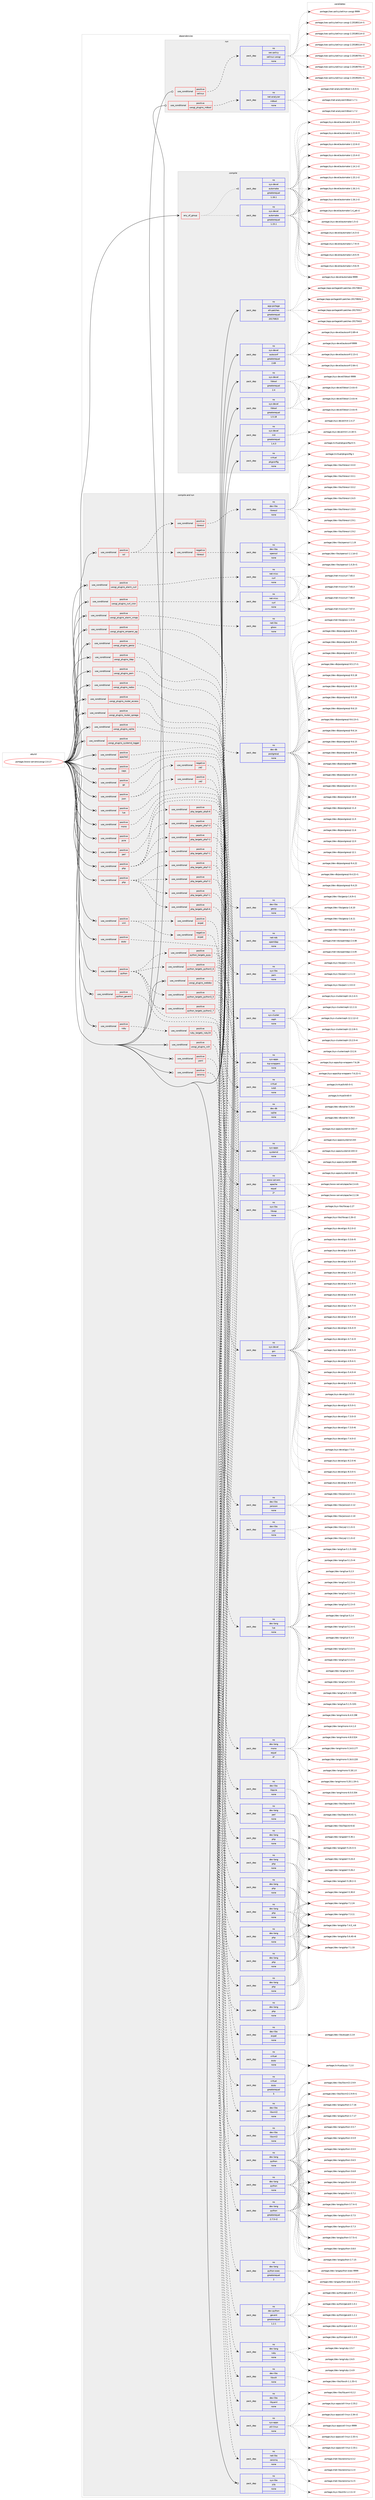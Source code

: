 digraph prolog {

# *************
# Graph options
# *************

newrank=true;
concentrate=true;
compound=true;
graph [rankdir=LR,fontname=Helvetica,fontsize=10,ranksep=1.5];#, ranksep=2.5, nodesep=0.2];
edge  [arrowhead=vee];
node  [fontname=Helvetica,fontsize=10];

# **********
# The ebuild
# **********

subgraph cluster_leftcol {
color=gray;
rank=same;
label=<<i>ebuild</i>>;
id [label="portage://www-servers/uwsgi-2.0.17", color=red, width=4, href="../www-servers/uwsgi-2.0.17.svg"];
}

# ****************
# The dependencies
# ****************

subgraph cluster_midcol {
color=gray;
label=<<i>dependencies</i>>;
subgraph cluster_compile {
fillcolor="#eeeeee";
style=filled;
label=<<i>compile</i>>;
subgraph any7621 {
dependency444679 [label=<<TABLE BORDER="0" CELLBORDER="1" CELLSPACING="0" CELLPADDING="4"><TR><TD CELLPADDING="10">any_of_group</TD></TR></TABLE>>, shape=none, color=red];subgraph pack329668 {
dependency444680 [label=<<TABLE BORDER="0" CELLBORDER="1" CELLSPACING="0" CELLPADDING="4" WIDTH="220"><TR><TD ROWSPAN="6" CELLPADDING="30">pack_dep</TD></TR><TR><TD WIDTH="110">no</TD></TR><TR><TD>sys-devel</TD></TR><TR><TD>automake</TD></TR><TR><TD>greaterequal</TD></TR><TR><TD>1.16.1</TD></TR></TABLE>>, shape=none, color=blue];
}
dependency444679:e -> dependency444680:w [weight=20,style="dotted",arrowhead="oinv"];
subgraph pack329669 {
dependency444681 [label=<<TABLE BORDER="0" CELLBORDER="1" CELLSPACING="0" CELLPADDING="4" WIDTH="220"><TR><TD ROWSPAN="6" CELLPADDING="30">pack_dep</TD></TR><TR><TD WIDTH="110">no</TD></TR><TR><TD>sys-devel</TD></TR><TR><TD>automake</TD></TR><TR><TD>greaterequal</TD></TR><TR><TD>1.15.1</TD></TR></TABLE>>, shape=none, color=blue];
}
dependency444679:e -> dependency444681:w [weight=20,style="dotted",arrowhead="oinv"];
}
id:e -> dependency444679:w [weight=20,style="solid",arrowhead="vee"];
subgraph pack329670 {
dependency444682 [label=<<TABLE BORDER="0" CELLBORDER="1" CELLSPACING="0" CELLPADDING="4" WIDTH="220"><TR><TD ROWSPAN="6" CELLPADDING="30">pack_dep</TD></TR><TR><TD WIDTH="110">no</TD></TR><TR><TD>app-portage</TD></TR><TR><TD>elt-patches</TD></TR><TR><TD>greaterequal</TD></TR><TR><TD>20170815</TD></TR></TABLE>>, shape=none, color=blue];
}
id:e -> dependency444682:w [weight=20,style="solid",arrowhead="vee"];
subgraph pack329671 {
dependency444683 [label=<<TABLE BORDER="0" CELLBORDER="1" CELLSPACING="0" CELLPADDING="4" WIDTH="220"><TR><TD ROWSPAN="6" CELLPADDING="30">pack_dep</TD></TR><TR><TD WIDTH="110">no</TD></TR><TR><TD>sys-devel</TD></TR><TR><TD>autoconf</TD></TR><TR><TD>greaterequal</TD></TR><TR><TD>2.69</TD></TR></TABLE>>, shape=none, color=blue];
}
id:e -> dependency444683:w [weight=20,style="solid",arrowhead="vee"];
subgraph pack329672 {
dependency444684 [label=<<TABLE BORDER="0" CELLBORDER="1" CELLSPACING="0" CELLPADDING="4" WIDTH="220"><TR><TD ROWSPAN="6" CELLPADDING="30">pack_dep</TD></TR><TR><TD WIDTH="110">no</TD></TR><TR><TD>sys-devel</TD></TR><TR><TD>libtool</TD></TR><TR><TD>greaterequal</TD></TR><TR><TD>1.5.18</TD></TR></TABLE>>, shape=none, color=blue];
}
id:e -> dependency444684:w [weight=20,style="solid",arrowhead="vee"];
subgraph pack329673 {
dependency444685 [label=<<TABLE BORDER="0" CELLBORDER="1" CELLSPACING="0" CELLPADDING="4" WIDTH="220"><TR><TD ROWSPAN="6" CELLPADDING="30">pack_dep</TD></TR><TR><TD WIDTH="110">no</TD></TR><TR><TD>sys-devel</TD></TR><TR><TD>libtool</TD></TR><TR><TD>greaterequal</TD></TR><TR><TD>2.4</TD></TR></TABLE>>, shape=none, color=blue];
}
id:e -> dependency444685:w [weight=20,style="solid",arrowhead="vee"];
subgraph pack329674 {
dependency444686 [label=<<TABLE BORDER="0" CELLBORDER="1" CELLSPACING="0" CELLPADDING="4" WIDTH="220"><TR><TD ROWSPAN="6" CELLPADDING="30">pack_dep</TD></TR><TR><TD WIDTH="110">no</TD></TR><TR><TD>sys-devel</TD></TR><TR><TD>m4</TD></TR><TR><TD>greaterequal</TD></TR><TR><TD>1.4.3</TD></TR></TABLE>>, shape=none, color=blue];
}
id:e -> dependency444686:w [weight=20,style="solid",arrowhead="vee"];
subgraph pack329675 {
dependency444687 [label=<<TABLE BORDER="0" CELLBORDER="1" CELLSPACING="0" CELLPADDING="4" WIDTH="220"><TR><TD ROWSPAN="6" CELLPADDING="30">pack_dep</TD></TR><TR><TD WIDTH="110">no</TD></TR><TR><TD>virtual</TD></TR><TR><TD>pkgconfig</TD></TR><TR><TD>none</TD></TR><TR><TD></TD></TR></TABLE>>, shape=none, color=blue];
}
id:e -> dependency444687:w [weight=20,style="solid",arrowhead="vee"];
}
subgraph cluster_compileandrun {
fillcolor="#eeeeee";
style=filled;
label=<<i>compile and run</i>>;
subgraph cond107105 {
dependency444688 [label=<<TABLE BORDER="0" CELLBORDER="1" CELLSPACING="0" CELLPADDING="4"><TR><TD ROWSPAN="3" CELLPADDING="10">use_conditional</TD></TR><TR><TD>positive</TD></TR><TR><TD>apache2</TD></TR></TABLE>>, shape=none, color=red];
subgraph pack329676 {
dependency444689 [label=<<TABLE BORDER="0" CELLBORDER="1" CELLSPACING="0" CELLPADDING="4" WIDTH="220"><TR><TD ROWSPAN="6" CELLPADDING="30">pack_dep</TD></TR><TR><TD WIDTH="110">no</TD></TR><TR><TD>www-servers</TD></TR><TR><TD>apache</TD></TR><TR><TD>equal</TD></TR><TR><TD>2*</TD></TR></TABLE>>, shape=none, color=blue];
}
dependency444688:e -> dependency444689:w [weight=20,style="dashed",arrowhead="vee"];
}
id:e -> dependency444688:w [weight=20,style="solid",arrowhead="odotvee"];
subgraph cond107106 {
dependency444690 [label=<<TABLE BORDER="0" CELLBORDER="1" CELLSPACING="0" CELLPADDING="4"><TR><TD ROWSPAN="3" CELLPADDING="10">use_conditional</TD></TR><TR><TD>positive</TD></TR><TR><TD>caps</TD></TR></TABLE>>, shape=none, color=red];
subgraph pack329677 {
dependency444691 [label=<<TABLE BORDER="0" CELLBORDER="1" CELLSPACING="0" CELLPADDING="4" WIDTH="220"><TR><TD ROWSPAN="6" CELLPADDING="30">pack_dep</TD></TR><TR><TD WIDTH="110">no</TD></TR><TR><TD>sys-libs</TD></TR><TR><TD>libcap</TD></TR><TR><TD>none</TD></TR><TR><TD></TD></TR></TABLE>>, shape=none, color=blue];
}
dependency444690:e -> dependency444691:w [weight=20,style="dashed",arrowhead="vee"];
}
id:e -> dependency444690:w [weight=20,style="solid",arrowhead="odotvee"];
subgraph cond107107 {
dependency444692 [label=<<TABLE BORDER="0" CELLBORDER="1" CELLSPACING="0" CELLPADDING="4"><TR><TD ROWSPAN="3" CELLPADDING="10">use_conditional</TD></TR><TR><TD>positive</TD></TR><TR><TD>go</TD></TR></TABLE>>, shape=none, color=red];
subgraph pack329678 {
dependency444693 [label=<<TABLE BORDER="0" CELLBORDER="1" CELLSPACING="0" CELLPADDING="4" WIDTH="220"><TR><TD ROWSPAN="6" CELLPADDING="30">pack_dep</TD></TR><TR><TD WIDTH="110">no</TD></TR><TR><TD>sys-devel</TD></TR><TR><TD>gcc</TD></TR><TR><TD>none</TD></TR><TR><TD></TD></TR></TABLE>>, shape=none, color=blue];
}
dependency444692:e -> dependency444693:w [weight=20,style="dashed",arrowhead="vee"];
}
id:e -> dependency444692:w [weight=20,style="solid",arrowhead="odotvee"];
subgraph cond107108 {
dependency444694 [label=<<TABLE BORDER="0" CELLBORDER="1" CELLSPACING="0" CELLPADDING="4"><TR><TD ROWSPAN="3" CELLPADDING="10">use_conditional</TD></TR><TR><TD>positive</TD></TR><TR><TD>json</TD></TR></TABLE>>, shape=none, color=red];
subgraph cond107109 {
dependency444695 [label=<<TABLE BORDER="0" CELLBORDER="1" CELLSPACING="0" CELLPADDING="4"><TR><TD ROWSPAN="3" CELLPADDING="10">use_conditional</TD></TR><TR><TD>negative</TD></TR><TR><TD>yajl</TD></TR></TABLE>>, shape=none, color=red];
subgraph pack329679 {
dependency444696 [label=<<TABLE BORDER="0" CELLBORDER="1" CELLSPACING="0" CELLPADDING="4" WIDTH="220"><TR><TD ROWSPAN="6" CELLPADDING="30">pack_dep</TD></TR><TR><TD WIDTH="110">no</TD></TR><TR><TD>dev-libs</TD></TR><TR><TD>jansson</TD></TR><TR><TD>none</TD></TR><TR><TD></TD></TR></TABLE>>, shape=none, color=blue];
}
dependency444695:e -> dependency444696:w [weight=20,style="dashed",arrowhead="vee"];
}
dependency444694:e -> dependency444695:w [weight=20,style="dashed",arrowhead="vee"];
subgraph cond107110 {
dependency444697 [label=<<TABLE BORDER="0" CELLBORDER="1" CELLSPACING="0" CELLPADDING="4"><TR><TD ROWSPAN="3" CELLPADDING="10">use_conditional</TD></TR><TR><TD>positive</TD></TR><TR><TD>yajl</TD></TR></TABLE>>, shape=none, color=red];
subgraph pack329680 {
dependency444698 [label=<<TABLE BORDER="0" CELLBORDER="1" CELLSPACING="0" CELLPADDING="4" WIDTH="220"><TR><TD ROWSPAN="6" CELLPADDING="30">pack_dep</TD></TR><TR><TD WIDTH="110">no</TD></TR><TR><TD>dev-libs</TD></TR><TR><TD>yajl</TD></TR><TR><TD>none</TD></TR><TR><TD></TD></TR></TABLE>>, shape=none, color=blue];
}
dependency444697:e -> dependency444698:w [weight=20,style="dashed",arrowhead="vee"];
}
dependency444694:e -> dependency444697:w [weight=20,style="dashed",arrowhead="vee"];
}
id:e -> dependency444694:w [weight=20,style="solid",arrowhead="odotvee"];
subgraph cond107111 {
dependency444699 [label=<<TABLE BORDER="0" CELLBORDER="1" CELLSPACING="0" CELLPADDING="4"><TR><TD ROWSPAN="3" CELLPADDING="10">use_conditional</TD></TR><TR><TD>positive</TD></TR><TR><TD>lua</TD></TR></TABLE>>, shape=none, color=red];
subgraph pack329681 {
dependency444700 [label=<<TABLE BORDER="0" CELLBORDER="1" CELLSPACING="0" CELLPADDING="4" WIDTH="220"><TR><TD ROWSPAN="6" CELLPADDING="30">pack_dep</TD></TR><TR><TD WIDTH="110">no</TD></TR><TR><TD>dev-lang</TD></TR><TR><TD>lua</TD></TR><TR><TD>none</TD></TR><TR><TD></TD></TR></TABLE>>, shape=none, color=blue];
}
dependency444699:e -> dependency444700:w [weight=20,style="dashed",arrowhead="vee"];
}
id:e -> dependency444699:w [weight=20,style="solid",arrowhead="odotvee"];
subgraph cond107112 {
dependency444701 [label=<<TABLE BORDER="0" CELLBORDER="1" CELLSPACING="0" CELLPADDING="4"><TR><TD ROWSPAN="3" CELLPADDING="10">use_conditional</TD></TR><TR><TD>positive</TD></TR><TR><TD>mono</TD></TR></TABLE>>, shape=none, color=red];
subgraph pack329682 {
dependency444702 [label=<<TABLE BORDER="0" CELLBORDER="1" CELLSPACING="0" CELLPADDING="4" WIDTH="220"><TR><TD ROWSPAN="6" CELLPADDING="30">pack_dep</TD></TR><TR><TD WIDTH="110">no</TD></TR><TR><TD>dev-lang</TD></TR><TR><TD>mono</TD></TR><TR><TD>equal</TD></TR><TR><TD>4*</TD></TR></TABLE>>, shape=none, color=blue];
}
dependency444701:e -> dependency444702:w [weight=20,style="dashed",arrowhead="vee"];
}
id:e -> dependency444701:w [weight=20,style="solid",arrowhead="odotvee"];
subgraph cond107113 {
dependency444703 [label=<<TABLE BORDER="0" CELLBORDER="1" CELLSPACING="0" CELLPADDING="4"><TR><TD ROWSPAN="3" CELLPADDING="10">use_conditional</TD></TR><TR><TD>positive</TD></TR><TR><TD>pcre</TD></TR></TABLE>>, shape=none, color=red];
subgraph pack329683 {
dependency444704 [label=<<TABLE BORDER="0" CELLBORDER="1" CELLSPACING="0" CELLPADDING="4" WIDTH="220"><TR><TD ROWSPAN="6" CELLPADDING="30">pack_dep</TD></TR><TR><TD WIDTH="110">no</TD></TR><TR><TD>dev-libs</TD></TR><TR><TD>libpcre</TD></TR><TR><TD>none</TD></TR><TR><TD></TD></TR></TABLE>>, shape=none, color=blue];
}
dependency444703:e -> dependency444704:w [weight=20,style="dashed",arrowhead="vee"];
}
id:e -> dependency444703:w [weight=20,style="solid",arrowhead="odotvee"];
subgraph cond107114 {
dependency444705 [label=<<TABLE BORDER="0" CELLBORDER="1" CELLSPACING="0" CELLPADDING="4"><TR><TD ROWSPAN="3" CELLPADDING="10">use_conditional</TD></TR><TR><TD>positive</TD></TR><TR><TD>perl</TD></TR></TABLE>>, shape=none, color=red];
subgraph pack329684 {
dependency444706 [label=<<TABLE BORDER="0" CELLBORDER="1" CELLSPACING="0" CELLPADDING="4" WIDTH="220"><TR><TD ROWSPAN="6" CELLPADDING="30">pack_dep</TD></TR><TR><TD WIDTH="110">no</TD></TR><TR><TD>dev-lang</TD></TR><TR><TD>perl</TD></TR><TR><TD>none</TD></TR><TR><TD></TD></TR></TABLE>>, shape=none, color=blue];
}
dependency444705:e -> dependency444706:w [weight=20,style="dashed",arrowhead="vee"];
}
id:e -> dependency444705:w [weight=20,style="solid",arrowhead="odotvee"];
subgraph cond107115 {
dependency444707 [label=<<TABLE BORDER="0" CELLBORDER="1" CELLSPACING="0" CELLPADDING="4"><TR><TD ROWSPAN="3" CELLPADDING="10">use_conditional</TD></TR><TR><TD>positive</TD></TR><TR><TD>php</TD></TR></TABLE>>, shape=none, color=red];
subgraph cond107116 {
dependency444708 [label=<<TABLE BORDER="0" CELLBORDER="1" CELLSPACING="0" CELLPADDING="4"><TR><TD ROWSPAN="3" CELLPADDING="10">use_conditional</TD></TR><TR><TD>positive</TD></TR><TR><TD>php_targets_php5-6</TD></TR></TABLE>>, shape=none, color=red];
subgraph pack329685 {
dependency444709 [label=<<TABLE BORDER="0" CELLBORDER="1" CELLSPACING="0" CELLPADDING="4" WIDTH="220"><TR><TD ROWSPAN="6" CELLPADDING="30">pack_dep</TD></TR><TR><TD WIDTH="110">no</TD></TR><TR><TD>dev-lang</TD></TR><TR><TD>php</TD></TR><TR><TD>none</TD></TR><TR><TD></TD></TR></TABLE>>, shape=none, color=blue];
}
dependency444708:e -> dependency444709:w [weight=20,style="dashed",arrowhead="vee"];
}
dependency444707:e -> dependency444708:w [weight=20,style="dashed",arrowhead="vee"];
subgraph cond107117 {
dependency444710 [label=<<TABLE BORDER="0" CELLBORDER="1" CELLSPACING="0" CELLPADDING="4"><TR><TD ROWSPAN="3" CELLPADDING="10">use_conditional</TD></TR><TR><TD>positive</TD></TR><TR><TD>php_targets_php7-1</TD></TR></TABLE>>, shape=none, color=red];
subgraph pack329686 {
dependency444711 [label=<<TABLE BORDER="0" CELLBORDER="1" CELLSPACING="0" CELLPADDING="4" WIDTH="220"><TR><TD ROWSPAN="6" CELLPADDING="30">pack_dep</TD></TR><TR><TD WIDTH="110">no</TD></TR><TR><TD>dev-lang</TD></TR><TR><TD>php</TD></TR><TR><TD>none</TD></TR><TR><TD></TD></TR></TABLE>>, shape=none, color=blue];
}
dependency444710:e -> dependency444711:w [weight=20,style="dashed",arrowhead="vee"];
}
dependency444707:e -> dependency444710:w [weight=20,style="dashed",arrowhead="vee"];
subgraph cond107118 {
dependency444712 [label=<<TABLE BORDER="0" CELLBORDER="1" CELLSPACING="0" CELLPADDING="4"><TR><TD ROWSPAN="3" CELLPADDING="10">use_conditional</TD></TR><TR><TD>positive</TD></TR><TR><TD>php_targets_php7-2</TD></TR></TABLE>>, shape=none, color=red];
subgraph pack329687 {
dependency444713 [label=<<TABLE BORDER="0" CELLBORDER="1" CELLSPACING="0" CELLPADDING="4" WIDTH="220"><TR><TD ROWSPAN="6" CELLPADDING="30">pack_dep</TD></TR><TR><TD WIDTH="110">no</TD></TR><TR><TD>dev-lang</TD></TR><TR><TD>php</TD></TR><TR><TD>none</TD></TR><TR><TD></TD></TR></TABLE>>, shape=none, color=blue];
}
dependency444712:e -> dependency444713:w [weight=20,style="dashed",arrowhead="vee"];
}
dependency444707:e -> dependency444712:w [weight=20,style="dashed",arrowhead="vee"];
subgraph cond107119 {
dependency444714 [label=<<TABLE BORDER="0" CELLBORDER="1" CELLSPACING="0" CELLPADDING="4"><TR><TD ROWSPAN="3" CELLPADDING="10">use_conditional</TD></TR><TR><TD>positive</TD></TR><TR><TD>php_targets_php7-3</TD></TR></TABLE>>, shape=none, color=red];
subgraph pack329688 {
dependency444715 [label=<<TABLE BORDER="0" CELLBORDER="1" CELLSPACING="0" CELLPADDING="4" WIDTH="220"><TR><TD ROWSPAN="6" CELLPADDING="30">pack_dep</TD></TR><TR><TD WIDTH="110">no</TD></TR><TR><TD>dev-lang</TD></TR><TR><TD>php</TD></TR><TR><TD>none</TD></TR><TR><TD></TD></TR></TABLE>>, shape=none, color=blue];
}
dependency444714:e -> dependency444715:w [weight=20,style="dashed",arrowhead="vee"];
}
dependency444707:e -> dependency444714:w [weight=20,style="dashed",arrowhead="vee"];
}
id:e -> dependency444707:w [weight=20,style="solid",arrowhead="odotvee"];
subgraph cond107120 {
dependency444716 [label=<<TABLE BORDER="0" CELLBORDER="1" CELLSPACING="0" CELLPADDING="4"><TR><TD ROWSPAN="3" CELLPADDING="10">use_conditional</TD></TR><TR><TD>positive</TD></TR><TR><TD>php</TD></TR></TABLE>>, shape=none, color=red];
subgraph cond107121 {
dependency444717 [label=<<TABLE BORDER="0" CELLBORDER="1" CELLSPACING="0" CELLPADDING="4"><TR><TD ROWSPAN="3" CELLPADDING="10">use_conditional</TD></TR><TR><TD>positive</TD></TR><TR><TD>php_targets_php5-6</TD></TR></TABLE>>, shape=none, color=red];
subgraph pack329689 {
dependency444718 [label=<<TABLE BORDER="0" CELLBORDER="1" CELLSPACING="0" CELLPADDING="4" WIDTH="220"><TR><TD ROWSPAN="6" CELLPADDING="30">pack_dep</TD></TR><TR><TD WIDTH="110">no</TD></TR><TR><TD>dev-lang</TD></TR><TR><TD>php</TD></TR><TR><TD>none</TD></TR><TR><TD></TD></TR></TABLE>>, shape=none, color=blue];
}
dependency444717:e -> dependency444718:w [weight=20,style="dashed",arrowhead="vee"];
}
dependency444716:e -> dependency444717:w [weight=20,style="dashed",arrowhead="vee"];
subgraph cond107122 {
dependency444719 [label=<<TABLE BORDER="0" CELLBORDER="1" CELLSPACING="0" CELLPADDING="4"><TR><TD ROWSPAN="3" CELLPADDING="10">use_conditional</TD></TR><TR><TD>positive</TD></TR><TR><TD>php_targets_php7-1</TD></TR></TABLE>>, shape=none, color=red];
subgraph pack329690 {
dependency444720 [label=<<TABLE BORDER="0" CELLBORDER="1" CELLSPACING="0" CELLPADDING="4" WIDTH="220"><TR><TD ROWSPAN="6" CELLPADDING="30">pack_dep</TD></TR><TR><TD WIDTH="110">no</TD></TR><TR><TD>dev-lang</TD></TR><TR><TD>php</TD></TR><TR><TD>none</TD></TR><TR><TD></TD></TR></TABLE>>, shape=none, color=blue];
}
dependency444719:e -> dependency444720:w [weight=20,style="dashed",arrowhead="vee"];
}
dependency444716:e -> dependency444719:w [weight=20,style="dashed",arrowhead="vee"];
subgraph cond107123 {
dependency444721 [label=<<TABLE BORDER="0" CELLBORDER="1" CELLSPACING="0" CELLPADDING="4"><TR><TD ROWSPAN="3" CELLPADDING="10">use_conditional</TD></TR><TR><TD>positive</TD></TR><TR><TD>php_targets_php7-2</TD></TR></TABLE>>, shape=none, color=red];
subgraph pack329691 {
dependency444722 [label=<<TABLE BORDER="0" CELLBORDER="1" CELLSPACING="0" CELLPADDING="4" WIDTH="220"><TR><TD ROWSPAN="6" CELLPADDING="30">pack_dep</TD></TR><TR><TD WIDTH="110">no</TD></TR><TR><TD>dev-lang</TD></TR><TR><TD>php</TD></TR><TR><TD>none</TD></TR><TR><TD></TD></TR></TABLE>>, shape=none, color=blue];
}
dependency444721:e -> dependency444722:w [weight=20,style="dashed",arrowhead="vee"];
}
dependency444716:e -> dependency444721:w [weight=20,style="dashed",arrowhead="vee"];
subgraph cond107124 {
dependency444723 [label=<<TABLE BORDER="0" CELLBORDER="1" CELLSPACING="0" CELLPADDING="4"><TR><TD ROWSPAN="3" CELLPADDING="10">use_conditional</TD></TR><TR><TD>positive</TD></TR><TR><TD>php_targets_php7-3</TD></TR></TABLE>>, shape=none, color=red];
subgraph pack329692 {
dependency444724 [label=<<TABLE BORDER="0" CELLBORDER="1" CELLSPACING="0" CELLPADDING="4" WIDTH="220"><TR><TD ROWSPAN="6" CELLPADDING="30">pack_dep</TD></TR><TR><TD WIDTH="110">no</TD></TR><TR><TD>dev-lang</TD></TR><TR><TD>php</TD></TR><TR><TD>none</TD></TR><TR><TD></TD></TR></TABLE>>, shape=none, color=blue];
}
dependency444723:e -> dependency444724:w [weight=20,style="dashed",arrowhead="vee"];
}
dependency444716:e -> dependency444723:w [weight=20,style="dashed",arrowhead="vee"];
}
id:e -> dependency444716:w [weight=20,style="solid",arrowhead="odotvee"];
subgraph cond107125 {
dependency444725 [label=<<TABLE BORDER="0" CELLBORDER="1" CELLSPACING="0" CELLPADDING="4"><TR><TD ROWSPAN="3" CELLPADDING="10">use_conditional</TD></TR><TR><TD>positive</TD></TR><TR><TD>pypy</TD></TR></TABLE>>, shape=none, color=red];
subgraph pack329693 {
dependency444726 [label=<<TABLE BORDER="0" CELLBORDER="1" CELLSPACING="0" CELLPADDING="4" WIDTH="220"><TR><TD ROWSPAN="6" CELLPADDING="30">pack_dep</TD></TR><TR><TD WIDTH="110">no</TD></TR><TR><TD>virtual</TD></TR><TR><TD>pypy</TD></TR><TR><TD>none</TD></TR><TR><TD></TD></TR></TABLE>>, shape=none, color=blue];
}
dependency444725:e -> dependency444726:w [weight=20,style="dashed",arrowhead="vee"];
}
id:e -> dependency444725:w [weight=20,style="solid",arrowhead="odotvee"];
subgraph cond107126 {
dependency444727 [label=<<TABLE BORDER="0" CELLBORDER="1" CELLSPACING="0" CELLPADDING="4"><TR><TD ROWSPAN="3" CELLPADDING="10">use_conditional</TD></TR><TR><TD>positive</TD></TR><TR><TD>python</TD></TR></TABLE>>, shape=none, color=red];
subgraph cond107127 {
dependency444728 [label=<<TABLE BORDER="0" CELLBORDER="1" CELLSPACING="0" CELLPADDING="4"><TR><TD ROWSPAN="3" CELLPADDING="10">use_conditional</TD></TR><TR><TD>positive</TD></TR><TR><TD>python_targets_pypy</TD></TR></TABLE>>, shape=none, color=red];
subgraph pack329694 {
dependency444729 [label=<<TABLE BORDER="0" CELLBORDER="1" CELLSPACING="0" CELLPADDING="4" WIDTH="220"><TR><TD ROWSPAN="6" CELLPADDING="30">pack_dep</TD></TR><TR><TD WIDTH="110">no</TD></TR><TR><TD>virtual</TD></TR><TR><TD>pypy</TD></TR><TR><TD>greaterequal</TD></TR><TR><TD>5</TD></TR></TABLE>>, shape=none, color=blue];
}
dependency444728:e -> dependency444729:w [weight=20,style="dashed",arrowhead="vee"];
}
dependency444727:e -> dependency444728:w [weight=20,style="dashed",arrowhead="vee"];
subgraph cond107128 {
dependency444730 [label=<<TABLE BORDER="0" CELLBORDER="1" CELLSPACING="0" CELLPADDING="4"><TR><TD ROWSPAN="3" CELLPADDING="10">use_conditional</TD></TR><TR><TD>positive</TD></TR><TR><TD>python_targets_python2_7</TD></TR></TABLE>>, shape=none, color=red];
subgraph pack329695 {
dependency444731 [label=<<TABLE BORDER="0" CELLBORDER="1" CELLSPACING="0" CELLPADDING="4" WIDTH="220"><TR><TD ROWSPAN="6" CELLPADDING="30">pack_dep</TD></TR><TR><TD WIDTH="110">no</TD></TR><TR><TD>dev-lang</TD></TR><TR><TD>python</TD></TR><TR><TD>greaterequal</TD></TR><TR><TD>2.7.5-r2</TD></TR></TABLE>>, shape=none, color=blue];
}
dependency444730:e -> dependency444731:w [weight=20,style="dashed",arrowhead="vee"];
}
dependency444727:e -> dependency444730:w [weight=20,style="dashed",arrowhead="vee"];
subgraph cond107129 {
dependency444732 [label=<<TABLE BORDER="0" CELLBORDER="1" CELLSPACING="0" CELLPADDING="4"><TR><TD ROWSPAN="3" CELLPADDING="10">use_conditional</TD></TR><TR><TD>positive</TD></TR><TR><TD>python_targets_python3_5</TD></TR></TABLE>>, shape=none, color=red];
subgraph pack329696 {
dependency444733 [label=<<TABLE BORDER="0" CELLBORDER="1" CELLSPACING="0" CELLPADDING="4" WIDTH="220"><TR><TD ROWSPAN="6" CELLPADDING="30">pack_dep</TD></TR><TR><TD WIDTH="110">no</TD></TR><TR><TD>dev-lang</TD></TR><TR><TD>python</TD></TR><TR><TD>none</TD></TR><TR><TD></TD></TR></TABLE>>, shape=none, color=blue];
}
dependency444732:e -> dependency444733:w [weight=20,style="dashed",arrowhead="vee"];
}
dependency444727:e -> dependency444732:w [weight=20,style="dashed",arrowhead="vee"];
subgraph cond107130 {
dependency444734 [label=<<TABLE BORDER="0" CELLBORDER="1" CELLSPACING="0" CELLPADDING="4"><TR><TD ROWSPAN="3" CELLPADDING="10">use_conditional</TD></TR><TR><TD>positive</TD></TR><TR><TD>python_targets_python3_6</TD></TR></TABLE>>, shape=none, color=red];
subgraph pack329697 {
dependency444735 [label=<<TABLE BORDER="0" CELLBORDER="1" CELLSPACING="0" CELLPADDING="4" WIDTH="220"><TR><TD ROWSPAN="6" CELLPADDING="30">pack_dep</TD></TR><TR><TD WIDTH="110">no</TD></TR><TR><TD>dev-lang</TD></TR><TR><TD>python</TD></TR><TR><TD>none</TD></TR><TR><TD></TD></TR></TABLE>>, shape=none, color=blue];
}
dependency444734:e -> dependency444735:w [weight=20,style="dashed",arrowhead="vee"];
}
dependency444727:e -> dependency444734:w [weight=20,style="dashed",arrowhead="vee"];
subgraph pack329698 {
dependency444736 [label=<<TABLE BORDER="0" CELLBORDER="1" CELLSPACING="0" CELLPADDING="4" WIDTH="220"><TR><TD ROWSPAN="6" CELLPADDING="30">pack_dep</TD></TR><TR><TD WIDTH="110">no</TD></TR><TR><TD>dev-lang</TD></TR><TR><TD>python-exec</TD></TR><TR><TD>greaterequal</TD></TR><TR><TD>2</TD></TR></TABLE>>, shape=none, color=blue];
}
dependency444727:e -> dependency444736:w [weight=20,style="dashed",arrowhead="vee"];
}
id:e -> dependency444727:w [weight=20,style="solid",arrowhead="odotvee"];
subgraph cond107131 {
dependency444737 [label=<<TABLE BORDER="0" CELLBORDER="1" CELLSPACING="0" CELLPADDING="4"><TR><TD ROWSPAN="3" CELLPADDING="10">use_conditional</TD></TR><TR><TD>positive</TD></TR><TR><TD>python_gevent</TD></TR></TABLE>>, shape=none, color=red];
subgraph pack329699 {
dependency444738 [label=<<TABLE BORDER="0" CELLBORDER="1" CELLSPACING="0" CELLPADDING="4" WIDTH="220"><TR><TD ROWSPAN="6" CELLPADDING="30">pack_dep</TD></TR><TR><TD WIDTH="110">no</TD></TR><TR><TD>dev-python</TD></TR><TR><TD>gevent</TD></TR><TR><TD>greaterequal</TD></TR><TR><TD>1.2.1</TD></TR></TABLE>>, shape=none, color=blue];
}
dependency444737:e -> dependency444738:w [weight=20,style="dashed",arrowhead="vee"];
}
id:e -> dependency444737:w [weight=20,style="solid",arrowhead="odotvee"];
subgraph cond107132 {
dependency444739 [label=<<TABLE BORDER="0" CELLBORDER="1" CELLSPACING="0" CELLPADDING="4"><TR><TD ROWSPAN="3" CELLPADDING="10">use_conditional</TD></TR><TR><TD>positive</TD></TR><TR><TD>ruby</TD></TR></TABLE>>, shape=none, color=red];
subgraph cond107133 {
dependency444740 [label=<<TABLE BORDER="0" CELLBORDER="1" CELLSPACING="0" CELLPADDING="4"><TR><TD ROWSPAN="3" CELLPADDING="10">use_conditional</TD></TR><TR><TD>positive</TD></TR><TR><TD>ruby_targets_ruby24</TD></TR></TABLE>>, shape=none, color=red];
subgraph pack329700 {
dependency444741 [label=<<TABLE BORDER="0" CELLBORDER="1" CELLSPACING="0" CELLPADDING="4" WIDTH="220"><TR><TD ROWSPAN="6" CELLPADDING="30">pack_dep</TD></TR><TR><TD WIDTH="110">no</TD></TR><TR><TD>dev-lang</TD></TR><TR><TD>ruby</TD></TR><TR><TD>none</TD></TR><TR><TD></TD></TR></TABLE>>, shape=none, color=blue];
}
dependency444740:e -> dependency444741:w [weight=20,style="dashed",arrowhead="vee"];
}
dependency444739:e -> dependency444740:w [weight=20,style="dashed",arrowhead="vee"];
}
id:e -> dependency444739:w [weight=20,style="solid",arrowhead="odotvee"];
subgraph cond107134 {
dependency444742 [label=<<TABLE BORDER="0" CELLBORDER="1" CELLSPACING="0" CELLPADDING="4"><TR><TD ROWSPAN="3" CELLPADDING="10">use_conditional</TD></TR><TR><TD>positive</TD></TR><TR><TD>ssl</TD></TR></TABLE>>, shape=none, color=red];
subgraph cond107135 {
dependency444743 [label=<<TABLE BORDER="0" CELLBORDER="1" CELLSPACING="0" CELLPADDING="4"><TR><TD ROWSPAN="3" CELLPADDING="10">use_conditional</TD></TR><TR><TD>negative</TD></TR><TR><TD>libressl</TD></TR></TABLE>>, shape=none, color=red];
subgraph pack329701 {
dependency444744 [label=<<TABLE BORDER="0" CELLBORDER="1" CELLSPACING="0" CELLPADDING="4" WIDTH="220"><TR><TD ROWSPAN="6" CELLPADDING="30">pack_dep</TD></TR><TR><TD WIDTH="110">no</TD></TR><TR><TD>dev-libs</TD></TR><TR><TD>openssl</TD></TR><TR><TD>none</TD></TR><TR><TD></TD></TR></TABLE>>, shape=none, color=blue];
}
dependency444743:e -> dependency444744:w [weight=20,style="dashed",arrowhead="vee"];
}
dependency444742:e -> dependency444743:w [weight=20,style="dashed",arrowhead="vee"];
subgraph cond107136 {
dependency444745 [label=<<TABLE BORDER="0" CELLBORDER="1" CELLSPACING="0" CELLPADDING="4"><TR><TD ROWSPAN="3" CELLPADDING="10">use_conditional</TD></TR><TR><TD>positive</TD></TR><TR><TD>libressl</TD></TR></TABLE>>, shape=none, color=red];
subgraph pack329702 {
dependency444746 [label=<<TABLE BORDER="0" CELLBORDER="1" CELLSPACING="0" CELLPADDING="4" WIDTH="220"><TR><TD ROWSPAN="6" CELLPADDING="30">pack_dep</TD></TR><TR><TD WIDTH="110">no</TD></TR><TR><TD>dev-libs</TD></TR><TR><TD>libressl</TD></TR><TR><TD>none</TD></TR><TR><TD></TD></TR></TABLE>>, shape=none, color=blue];
}
dependency444745:e -> dependency444746:w [weight=20,style="dashed",arrowhead="vee"];
}
dependency444742:e -> dependency444745:w [weight=20,style="dashed",arrowhead="vee"];
}
id:e -> dependency444742:w [weight=20,style="solid",arrowhead="odotvee"];
subgraph cond107137 {
dependency444747 [label=<<TABLE BORDER="0" CELLBORDER="1" CELLSPACING="0" CELLPADDING="4"><TR><TD ROWSPAN="3" CELLPADDING="10">use_conditional</TD></TR><TR><TD>positive</TD></TR><TR><TD>uwsgi_plugins_alarm_curl</TD></TR></TABLE>>, shape=none, color=red];
subgraph pack329703 {
dependency444748 [label=<<TABLE BORDER="0" CELLBORDER="1" CELLSPACING="0" CELLPADDING="4" WIDTH="220"><TR><TD ROWSPAN="6" CELLPADDING="30">pack_dep</TD></TR><TR><TD WIDTH="110">no</TD></TR><TR><TD>net-misc</TD></TR><TR><TD>curl</TD></TR><TR><TD>none</TD></TR><TR><TD></TD></TR></TABLE>>, shape=none, color=blue];
}
dependency444747:e -> dependency444748:w [weight=20,style="dashed",arrowhead="vee"];
}
id:e -> dependency444747:w [weight=20,style="solid",arrowhead="odotvee"];
subgraph cond107138 {
dependency444749 [label=<<TABLE BORDER="0" CELLBORDER="1" CELLSPACING="0" CELLPADDING="4"><TR><TD ROWSPAN="3" CELLPADDING="10">use_conditional</TD></TR><TR><TD>positive</TD></TR><TR><TD>uwsgi_plugins_alarm_xmpp</TD></TR></TABLE>>, shape=none, color=red];
subgraph pack329704 {
dependency444750 [label=<<TABLE BORDER="0" CELLBORDER="1" CELLSPACING="0" CELLPADDING="4" WIDTH="220"><TR><TD ROWSPAN="6" CELLPADDING="30">pack_dep</TD></TR><TR><TD WIDTH="110">no</TD></TR><TR><TD>net-libs</TD></TR><TR><TD>gloox</TD></TR><TR><TD>none</TD></TR><TR><TD></TD></TR></TABLE>>, shape=none, color=blue];
}
dependency444749:e -> dependency444750:w [weight=20,style="dashed",arrowhead="vee"];
}
id:e -> dependency444749:w [weight=20,style="solid",arrowhead="odotvee"];
subgraph cond107139 {
dependency444751 [label=<<TABLE BORDER="0" CELLBORDER="1" CELLSPACING="0" CELLPADDING="4"><TR><TD ROWSPAN="3" CELLPADDING="10">use_conditional</TD></TR><TR><TD>positive</TD></TR><TR><TD>uwsgi_plugins_curl_cron</TD></TR></TABLE>>, shape=none, color=red];
subgraph pack329705 {
dependency444752 [label=<<TABLE BORDER="0" CELLBORDER="1" CELLSPACING="0" CELLPADDING="4" WIDTH="220"><TR><TD ROWSPAN="6" CELLPADDING="30">pack_dep</TD></TR><TR><TD WIDTH="110">no</TD></TR><TR><TD>net-misc</TD></TR><TR><TD>curl</TD></TR><TR><TD>none</TD></TR><TR><TD></TD></TR></TABLE>>, shape=none, color=blue];
}
dependency444751:e -> dependency444752:w [weight=20,style="dashed",arrowhead="vee"];
}
id:e -> dependency444751:w [weight=20,style="solid",arrowhead="odotvee"];
subgraph cond107140 {
dependency444753 [label=<<TABLE BORDER="0" CELLBORDER="1" CELLSPACING="0" CELLPADDING="4"><TR><TD ROWSPAN="3" CELLPADDING="10">use_conditional</TD></TR><TR><TD>positive</TD></TR><TR><TD>uwsgi_plugins_emperor_pg</TD></TR></TABLE>>, shape=none, color=red];
subgraph pack329706 {
dependency444754 [label=<<TABLE BORDER="0" CELLBORDER="1" CELLSPACING="0" CELLPADDING="4" WIDTH="220"><TR><TD ROWSPAN="6" CELLPADDING="30">pack_dep</TD></TR><TR><TD WIDTH="110">no</TD></TR><TR><TD>dev-db</TD></TR><TR><TD>postgresql</TD></TR><TR><TD>none</TD></TR><TR><TD></TD></TR></TABLE>>, shape=none, color=blue];
}
dependency444753:e -> dependency444754:w [weight=20,style="dashed",arrowhead="vee"];
}
id:e -> dependency444753:w [weight=20,style="solid",arrowhead="odotvee"];
subgraph cond107141 {
dependency444755 [label=<<TABLE BORDER="0" CELLBORDER="1" CELLSPACING="0" CELLPADDING="4"><TR><TD ROWSPAN="3" CELLPADDING="10">use_conditional</TD></TR><TR><TD>positive</TD></TR><TR><TD>uwsgi_plugins_geoip</TD></TR></TABLE>>, shape=none, color=red];
subgraph pack329707 {
dependency444756 [label=<<TABLE BORDER="0" CELLBORDER="1" CELLSPACING="0" CELLPADDING="4" WIDTH="220"><TR><TD ROWSPAN="6" CELLPADDING="30">pack_dep</TD></TR><TR><TD WIDTH="110">no</TD></TR><TR><TD>dev-libs</TD></TR><TR><TD>geoip</TD></TR><TR><TD>none</TD></TR><TR><TD></TD></TR></TABLE>>, shape=none, color=blue];
}
dependency444755:e -> dependency444756:w [weight=20,style="dashed",arrowhead="vee"];
}
id:e -> dependency444755:w [weight=20,style="solid",arrowhead="odotvee"];
subgraph cond107142 {
dependency444757 [label=<<TABLE BORDER="0" CELLBORDER="1" CELLSPACING="0" CELLPADDING="4"><TR><TD ROWSPAN="3" CELLPADDING="10">use_conditional</TD></TR><TR><TD>positive</TD></TR><TR><TD>uwsgi_plugins_ldap</TD></TR></TABLE>>, shape=none, color=red];
subgraph pack329708 {
dependency444758 [label=<<TABLE BORDER="0" CELLBORDER="1" CELLSPACING="0" CELLPADDING="4" WIDTH="220"><TR><TD ROWSPAN="6" CELLPADDING="30">pack_dep</TD></TR><TR><TD WIDTH="110">no</TD></TR><TR><TD>net-nds</TD></TR><TR><TD>openldap</TD></TR><TR><TD>none</TD></TR><TR><TD></TD></TR></TABLE>>, shape=none, color=blue];
}
dependency444757:e -> dependency444758:w [weight=20,style="dashed",arrowhead="vee"];
}
id:e -> dependency444757:w [weight=20,style="solid",arrowhead="odotvee"];
subgraph cond107143 {
dependency444759 [label=<<TABLE BORDER="0" CELLBORDER="1" CELLSPACING="0" CELLPADDING="4"><TR><TD ROWSPAN="3" CELLPADDING="10">use_conditional</TD></TR><TR><TD>positive</TD></TR><TR><TD>uwsgi_plugins_pam</TD></TR></TABLE>>, shape=none, color=red];
subgraph pack329709 {
dependency444760 [label=<<TABLE BORDER="0" CELLBORDER="1" CELLSPACING="0" CELLPADDING="4" WIDTH="220"><TR><TD ROWSPAN="6" CELLPADDING="30">pack_dep</TD></TR><TR><TD WIDTH="110">no</TD></TR><TR><TD>sys-libs</TD></TR><TR><TD>pam</TD></TR><TR><TD>none</TD></TR><TR><TD></TD></TR></TABLE>>, shape=none, color=blue];
}
dependency444759:e -> dependency444760:w [weight=20,style="dashed",arrowhead="vee"];
}
id:e -> dependency444759:w [weight=20,style="solid",arrowhead="odotvee"];
subgraph cond107144 {
dependency444761 [label=<<TABLE BORDER="0" CELLBORDER="1" CELLSPACING="0" CELLPADDING="4"><TR><TD ROWSPAN="3" CELLPADDING="10">use_conditional</TD></TR><TR><TD>positive</TD></TR><TR><TD>uwsgi_plugins_rados</TD></TR></TABLE>>, shape=none, color=red];
subgraph pack329710 {
dependency444762 [label=<<TABLE BORDER="0" CELLBORDER="1" CELLSPACING="0" CELLPADDING="4" WIDTH="220"><TR><TD ROWSPAN="6" CELLPADDING="30">pack_dep</TD></TR><TR><TD WIDTH="110">no</TD></TR><TR><TD>sys-cluster</TD></TR><TR><TD>ceph</TD></TR><TR><TD>none</TD></TR><TR><TD></TD></TR></TABLE>>, shape=none, color=blue];
}
dependency444761:e -> dependency444762:w [weight=20,style="dashed",arrowhead="vee"];
}
id:e -> dependency444761:w [weight=20,style="solid",arrowhead="odotvee"];
subgraph cond107145 {
dependency444763 [label=<<TABLE BORDER="0" CELLBORDER="1" CELLSPACING="0" CELLPADDING="4"><TR><TD ROWSPAN="3" CELLPADDING="10">use_conditional</TD></TR><TR><TD>positive</TD></TR><TR><TD>uwsgi_plugins_router_access</TD></TR></TABLE>>, shape=none, color=red];
subgraph pack329711 {
dependency444764 [label=<<TABLE BORDER="0" CELLBORDER="1" CELLSPACING="0" CELLPADDING="4" WIDTH="220"><TR><TD ROWSPAN="6" CELLPADDING="30">pack_dep</TD></TR><TR><TD WIDTH="110">no</TD></TR><TR><TD>sys-apps</TD></TR><TR><TD>tcp-wrappers</TD></TR><TR><TD>none</TD></TR><TR><TD></TD></TR></TABLE>>, shape=none, color=blue];
}
dependency444763:e -> dependency444764:w [weight=20,style="dashed",arrowhead="vee"];
}
id:e -> dependency444763:w [weight=20,style="solid",arrowhead="odotvee"];
subgraph cond107146 {
dependency444765 [label=<<TABLE BORDER="0" CELLBORDER="1" CELLSPACING="0" CELLPADDING="4"><TR><TD ROWSPAN="3" CELLPADDING="10">use_conditional</TD></TR><TR><TD>positive</TD></TR><TR><TD>uwsgi_plugins_router_spnego</TD></TR></TABLE>>, shape=none, color=red];
subgraph pack329712 {
dependency444766 [label=<<TABLE BORDER="0" CELLBORDER="1" CELLSPACING="0" CELLPADDING="4" WIDTH="220"><TR><TD ROWSPAN="6" CELLPADDING="30">pack_dep</TD></TR><TR><TD WIDTH="110">no</TD></TR><TR><TD>virtual</TD></TR><TR><TD>krb5</TD></TR><TR><TD>none</TD></TR><TR><TD></TD></TR></TABLE>>, shape=none, color=blue];
}
dependency444765:e -> dependency444766:w [weight=20,style="dashed",arrowhead="vee"];
}
id:e -> dependency444765:w [weight=20,style="solid",arrowhead="odotvee"];
subgraph cond107147 {
dependency444767 [label=<<TABLE BORDER="0" CELLBORDER="1" CELLSPACING="0" CELLPADDING="4"><TR><TD ROWSPAN="3" CELLPADDING="10">use_conditional</TD></TR><TR><TD>positive</TD></TR><TR><TD>uwsgi_plugins_sqlite</TD></TR></TABLE>>, shape=none, color=red];
subgraph pack329713 {
dependency444768 [label=<<TABLE BORDER="0" CELLBORDER="1" CELLSPACING="0" CELLPADDING="4" WIDTH="220"><TR><TD ROWSPAN="6" CELLPADDING="30">pack_dep</TD></TR><TR><TD WIDTH="110">no</TD></TR><TR><TD>dev-db</TD></TR><TR><TD>sqlite</TD></TR><TR><TD>none</TD></TR><TR><TD></TD></TR></TABLE>>, shape=none, color=blue];
}
dependency444767:e -> dependency444768:w [weight=20,style="dashed",arrowhead="vee"];
}
id:e -> dependency444767:w [weight=20,style="solid",arrowhead="odotvee"];
subgraph cond107148 {
dependency444769 [label=<<TABLE BORDER="0" CELLBORDER="1" CELLSPACING="0" CELLPADDING="4"><TR><TD ROWSPAN="3" CELLPADDING="10">use_conditional</TD></TR><TR><TD>positive</TD></TR><TR><TD>uwsgi_plugins_systemd_logger</TD></TR></TABLE>>, shape=none, color=red];
subgraph pack329714 {
dependency444770 [label=<<TABLE BORDER="0" CELLBORDER="1" CELLSPACING="0" CELLPADDING="4" WIDTH="220"><TR><TD ROWSPAN="6" CELLPADDING="30">pack_dep</TD></TR><TR><TD WIDTH="110">no</TD></TR><TR><TD>sys-apps</TD></TR><TR><TD>systemd</TD></TR><TR><TD>none</TD></TR><TR><TD></TD></TR></TABLE>>, shape=none, color=blue];
}
dependency444769:e -> dependency444770:w [weight=20,style="dashed",arrowhead="vee"];
}
id:e -> dependency444769:w [weight=20,style="solid",arrowhead="odotvee"];
subgraph cond107149 {
dependency444771 [label=<<TABLE BORDER="0" CELLBORDER="1" CELLSPACING="0" CELLPADDING="4"><TR><TD ROWSPAN="3" CELLPADDING="10">use_conditional</TD></TR><TR><TD>positive</TD></TR><TR><TD>uwsgi_plugins_webdav</TD></TR></TABLE>>, shape=none, color=red];
subgraph pack329715 {
dependency444772 [label=<<TABLE BORDER="0" CELLBORDER="1" CELLSPACING="0" CELLPADDING="4" WIDTH="220"><TR><TD ROWSPAN="6" CELLPADDING="30">pack_dep</TD></TR><TR><TD WIDTH="110">no</TD></TR><TR><TD>dev-libs</TD></TR><TR><TD>libxml2</TD></TR><TR><TD>none</TD></TR><TR><TD></TD></TR></TABLE>>, shape=none, color=blue];
}
dependency444771:e -> dependency444772:w [weight=20,style="dashed",arrowhead="vee"];
}
id:e -> dependency444771:w [weight=20,style="solid",arrowhead="odotvee"];
subgraph cond107150 {
dependency444773 [label=<<TABLE BORDER="0" CELLBORDER="1" CELLSPACING="0" CELLPADDING="4"><TR><TD ROWSPAN="3" CELLPADDING="10">use_conditional</TD></TR><TR><TD>positive</TD></TR><TR><TD>uwsgi_plugins_xslt</TD></TR></TABLE>>, shape=none, color=red];
subgraph pack329716 {
dependency444774 [label=<<TABLE BORDER="0" CELLBORDER="1" CELLSPACING="0" CELLPADDING="4" WIDTH="220"><TR><TD ROWSPAN="6" CELLPADDING="30">pack_dep</TD></TR><TR><TD WIDTH="110">no</TD></TR><TR><TD>dev-libs</TD></TR><TR><TD>libxslt</TD></TR><TR><TD>none</TD></TR><TR><TD></TD></TR></TABLE>>, shape=none, color=blue];
}
dependency444773:e -> dependency444774:w [weight=20,style="dashed",arrowhead="vee"];
}
id:e -> dependency444773:w [weight=20,style="solid",arrowhead="odotvee"];
subgraph cond107151 {
dependency444775 [label=<<TABLE BORDER="0" CELLBORDER="1" CELLSPACING="0" CELLPADDING="4"><TR><TD ROWSPAN="3" CELLPADDING="10">use_conditional</TD></TR><TR><TD>positive</TD></TR><TR><TD>xml</TD></TR></TABLE>>, shape=none, color=red];
subgraph cond107152 {
dependency444776 [label=<<TABLE BORDER="0" CELLBORDER="1" CELLSPACING="0" CELLPADDING="4"><TR><TD ROWSPAN="3" CELLPADDING="10">use_conditional</TD></TR><TR><TD>negative</TD></TR><TR><TD>expat</TD></TR></TABLE>>, shape=none, color=red];
subgraph pack329717 {
dependency444777 [label=<<TABLE BORDER="0" CELLBORDER="1" CELLSPACING="0" CELLPADDING="4" WIDTH="220"><TR><TD ROWSPAN="6" CELLPADDING="30">pack_dep</TD></TR><TR><TD WIDTH="110">no</TD></TR><TR><TD>dev-libs</TD></TR><TR><TD>libxml2</TD></TR><TR><TD>none</TD></TR><TR><TD></TD></TR></TABLE>>, shape=none, color=blue];
}
dependency444776:e -> dependency444777:w [weight=20,style="dashed",arrowhead="vee"];
}
dependency444775:e -> dependency444776:w [weight=20,style="dashed",arrowhead="vee"];
subgraph cond107153 {
dependency444778 [label=<<TABLE BORDER="0" CELLBORDER="1" CELLSPACING="0" CELLPADDING="4"><TR><TD ROWSPAN="3" CELLPADDING="10">use_conditional</TD></TR><TR><TD>positive</TD></TR><TR><TD>expat</TD></TR></TABLE>>, shape=none, color=red];
subgraph pack329718 {
dependency444779 [label=<<TABLE BORDER="0" CELLBORDER="1" CELLSPACING="0" CELLPADDING="4" WIDTH="220"><TR><TD ROWSPAN="6" CELLPADDING="30">pack_dep</TD></TR><TR><TD WIDTH="110">no</TD></TR><TR><TD>dev-libs</TD></TR><TR><TD>expat</TD></TR><TR><TD>none</TD></TR><TR><TD></TD></TR></TABLE>>, shape=none, color=blue];
}
dependency444778:e -> dependency444779:w [weight=20,style="dashed",arrowhead="vee"];
}
dependency444775:e -> dependency444778:w [weight=20,style="dashed",arrowhead="vee"];
}
id:e -> dependency444775:w [weight=20,style="solid",arrowhead="odotvee"];
subgraph cond107154 {
dependency444780 [label=<<TABLE BORDER="0" CELLBORDER="1" CELLSPACING="0" CELLPADDING="4"><TR><TD ROWSPAN="3" CELLPADDING="10">use_conditional</TD></TR><TR><TD>positive</TD></TR><TR><TD>yaml</TD></TR></TABLE>>, shape=none, color=red];
subgraph pack329719 {
dependency444781 [label=<<TABLE BORDER="0" CELLBORDER="1" CELLSPACING="0" CELLPADDING="4" WIDTH="220"><TR><TD ROWSPAN="6" CELLPADDING="30">pack_dep</TD></TR><TR><TD WIDTH="110">no</TD></TR><TR><TD>dev-libs</TD></TR><TR><TD>libyaml</TD></TR><TR><TD>none</TD></TR><TR><TD></TD></TR></TABLE>>, shape=none, color=blue];
}
dependency444780:e -> dependency444781:w [weight=20,style="dashed",arrowhead="vee"];
}
id:e -> dependency444780:w [weight=20,style="solid",arrowhead="odotvee"];
subgraph cond107155 {
dependency444782 [label=<<TABLE BORDER="0" CELLBORDER="1" CELLSPACING="0" CELLPADDING="4"><TR><TD ROWSPAN="3" CELLPADDING="10">use_conditional</TD></TR><TR><TD>positive</TD></TR><TR><TD>zeromq</TD></TR></TABLE>>, shape=none, color=red];
subgraph pack329720 {
dependency444783 [label=<<TABLE BORDER="0" CELLBORDER="1" CELLSPACING="0" CELLPADDING="4" WIDTH="220"><TR><TD ROWSPAN="6" CELLPADDING="30">pack_dep</TD></TR><TR><TD WIDTH="110">no</TD></TR><TR><TD>net-libs</TD></TR><TR><TD>zeromq</TD></TR><TR><TD>none</TD></TR><TR><TD></TD></TR></TABLE>>, shape=none, color=blue];
}
dependency444782:e -> dependency444783:w [weight=20,style="dashed",arrowhead="vee"];
subgraph pack329721 {
dependency444784 [label=<<TABLE BORDER="0" CELLBORDER="1" CELLSPACING="0" CELLPADDING="4" WIDTH="220"><TR><TD ROWSPAN="6" CELLPADDING="30">pack_dep</TD></TR><TR><TD WIDTH="110">no</TD></TR><TR><TD>sys-apps</TD></TR><TR><TD>util-linux</TD></TR><TR><TD>none</TD></TR><TR><TD></TD></TR></TABLE>>, shape=none, color=blue];
}
dependency444782:e -> dependency444784:w [weight=20,style="dashed",arrowhead="vee"];
}
id:e -> dependency444782:w [weight=20,style="solid",arrowhead="odotvee"];
subgraph pack329722 {
dependency444785 [label=<<TABLE BORDER="0" CELLBORDER="1" CELLSPACING="0" CELLPADDING="4" WIDTH="220"><TR><TD ROWSPAN="6" CELLPADDING="30">pack_dep</TD></TR><TR><TD WIDTH="110">no</TD></TR><TR><TD>sys-libs</TD></TR><TR><TD>zlib</TD></TR><TR><TD>none</TD></TR><TR><TD></TD></TR></TABLE>>, shape=none, color=blue];
}
id:e -> dependency444785:w [weight=20,style="solid",arrowhead="odotvee"];
}
subgraph cluster_run {
fillcolor="#eeeeee";
style=filled;
label=<<i>run</i>>;
subgraph cond107156 {
dependency444786 [label=<<TABLE BORDER="0" CELLBORDER="1" CELLSPACING="0" CELLPADDING="4"><TR><TD ROWSPAN="3" CELLPADDING="10">use_conditional</TD></TR><TR><TD>positive</TD></TR><TR><TD>selinux</TD></TR></TABLE>>, shape=none, color=red];
subgraph pack329723 {
dependency444787 [label=<<TABLE BORDER="0" CELLBORDER="1" CELLSPACING="0" CELLPADDING="4" WIDTH="220"><TR><TD ROWSPAN="6" CELLPADDING="30">pack_dep</TD></TR><TR><TD WIDTH="110">no</TD></TR><TR><TD>sec-policy</TD></TR><TR><TD>selinux-uwsgi</TD></TR><TR><TD>none</TD></TR><TR><TD></TD></TR></TABLE>>, shape=none, color=blue];
}
dependency444786:e -> dependency444787:w [weight=20,style="dashed",arrowhead="vee"];
}
id:e -> dependency444786:w [weight=20,style="solid",arrowhead="odot"];
subgraph cond107157 {
dependency444788 [label=<<TABLE BORDER="0" CELLBORDER="1" CELLSPACING="0" CELLPADDING="4"><TR><TD ROWSPAN="3" CELLPADDING="10">use_conditional</TD></TR><TR><TD>positive</TD></TR><TR><TD>uwsgi_plugins_rrdtool</TD></TR></TABLE>>, shape=none, color=red];
subgraph pack329724 {
dependency444789 [label=<<TABLE BORDER="0" CELLBORDER="1" CELLSPACING="0" CELLPADDING="4" WIDTH="220"><TR><TD ROWSPAN="6" CELLPADDING="30">pack_dep</TD></TR><TR><TD WIDTH="110">no</TD></TR><TR><TD>net-analyzer</TD></TR><TR><TD>rrdtool</TD></TR><TR><TD>none</TD></TR><TR><TD></TD></TR></TABLE>>, shape=none, color=blue];
}
dependency444788:e -> dependency444789:w [weight=20,style="dashed",arrowhead="vee"];
}
id:e -> dependency444788:w [weight=20,style="solid",arrowhead="odot"];
}
}

# **************
# The candidates
# **************

subgraph cluster_choices {
rank=same;
color=gray;
label=<<i>candidates</i>>;

subgraph choice329668 {
color=black;
nodesep=1;
choiceportage11512111545100101118101108479711711611110997107101454946494846514511451 [label="portage://sys-devel/automake-1.10.3-r3", color=red, width=4,href="../sys-devel/automake-1.10.3-r3.svg"];
choiceportage11512111545100101118101108479711711611110997107101454946494946544511451 [label="portage://sys-devel/automake-1.11.6-r3", color=red, width=4,href="../sys-devel/automake-1.11.6-r3.svg"];
choiceportage11512111545100101118101108479711711611110997107101454946495046544511450 [label="portage://sys-devel/automake-1.12.6-r2", color=red, width=4,href="../sys-devel/automake-1.12.6-r2.svg"];
choiceportage11512111545100101118101108479711711611110997107101454946495146524511450 [label="portage://sys-devel/automake-1.13.4-r2", color=red, width=4,href="../sys-devel/automake-1.13.4-r2.svg"];
choiceportage11512111545100101118101108479711711611110997107101454946495246494511450 [label="portage://sys-devel/automake-1.14.1-r2", color=red, width=4,href="../sys-devel/automake-1.14.1-r2.svg"];
choiceportage11512111545100101118101108479711711611110997107101454946495346494511450 [label="portage://sys-devel/automake-1.15.1-r2", color=red, width=4,href="../sys-devel/automake-1.15.1-r2.svg"];
choiceportage11512111545100101118101108479711711611110997107101454946495446494511449 [label="portage://sys-devel/automake-1.16.1-r1", color=red, width=4,href="../sys-devel/automake-1.16.1-r1.svg"];
choiceportage11512111545100101118101108479711711611110997107101454946495446494511450 [label="portage://sys-devel/automake-1.16.1-r2", color=red, width=4,href="../sys-devel/automake-1.16.1-r2.svg"];
choiceportage115121115451001011181011084797117116111109971071014549465295112544511450 [label="portage://sys-devel/automake-1.4_p6-r2", color=red, width=4,href="../sys-devel/automake-1.4_p6-r2.svg"];
choiceportage11512111545100101118101108479711711611110997107101454946534511450 [label="portage://sys-devel/automake-1.5-r2", color=red, width=4,href="../sys-devel/automake-1.5-r2.svg"];
choiceportage115121115451001011181011084797117116111109971071014549465446514511450 [label="portage://sys-devel/automake-1.6.3-r2", color=red, width=4,href="../sys-devel/automake-1.6.3-r2.svg"];
choiceportage115121115451001011181011084797117116111109971071014549465546574511451 [label="portage://sys-devel/automake-1.7.9-r3", color=red, width=4,href="../sys-devel/automake-1.7.9-r3.svg"];
choiceportage115121115451001011181011084797117116111109971071014549465646534511453 [label="portage://sys-devel/automake-1.8.5-r5", color=red, width=4,href="../sys-devel/automake-1.8.5-r5.svg"];
choiceportage115121115451001011181011084797117116111109971071014549465746544511453 [label="portage://sys-devel/automake-1.9.6-r5", color=red, width=4,href="../sys-devel/automake-1.9.6-r5.svg"];
choiceportage115121115451001011181011084797117116111109971071014557575757 [label="portage://sys-devel/automake-9999", color=red, width=4,href="../sys-devel/automake-9999.svg"];
dependency444680:e -> choiceportage11512111545100101118101108479711711611110997107101454946494846514511451:w [style=dotted,weight="100"];
dependency444680:e -> choiceportage11512111545100101118101108479711711611110997107101454946494946544511451:w [style=dotted,weight="100"];
dependency444680:e -> choiceportage11512111545100101118101108479711711611110997107101454946495046544511450:w [style=dotted,weight="100"];
dependency444680:e -> choiceportage11512111545100101118101108479711711611110997107101454946495146524511450:w [style=dotted,weight="100"];
dependency444680:e -> choiceportage11512111545100101118101108479711711611110997107101454946495246494511450:w [style=dotted,weight="100"];
dependency444680:e -> choiceportage11512111545100101118101108479711711611110997107101454946495346494511450:w [style=dotted,weight="100"];
dependency444680:e -> choiceportage11512111545100101118101108479711711611110997107101454946495446494511449:w [style=dotted,weight="100"];
dependency444680:e -> choiceportage11512111545100101118101108479711711611110997107101454946495446494511450:w [style=dotted,weight="100"];
dependency444680:e -> choiceportage115121115451001011181011084797117116111109971071014549465295112544511450:w [style=dotted,weight="100"];
dependency444680:e -> choiceportage11512111545100101118101108479711711611110997107101454946534511450:w [style=dotted,weight="100"];
dependency444680:e -> choiceportage115121115451001011181011084797117116111109971071014549465446514511450:w [style=dotted,weight="100"];
dependency444680:e -> choiceportage115121115451001011181011084797117116111109971071014549465546574511451:w [style=dotted,weight="100"];
dependency444680:e -> choiceportage115121115451001011181011084797117116111109971071014549465646534511453:w [style=dotted,weight="100"];
dependency444680:e -> choiceportage115121115451001011181011084797117116111109971071014549465746544511453:w [style=dotted,weight="100"];
dependency444680:e -> choiceportage115121115451001011181011084797117116111109971071014557575757:w [style=dotted,weight="100"];
}
subgraph choice329669 {
color=black;
nodesep=1;
choiceportage11512111545100101118101108479711711611110997107101454946494846514511451 [label="portage://sys-devel/automake-1.10.3-r3", color=red, width=4,href="../sys-devel/automake-1.10.3-r3.svg"];
choiceportage11512111545100101118101108479711711611110997107101454946494946544511451 [label="portage://sys-devel/automake-1.11.6-r3", color=red, width=4,href="../sys-devel/automake-1.11.6-r3.svg"];
choiceportage11512111545100101118101108479711711611110997107101454946495046544511450 [label="portage://sys-devel/automake-1.12.6-r2", color=red, width=4,href="../sys-devel/automake-1.12.6-r2.svg"];
choiceportage11512111545100101118101108479711711611110997107101454946495146524511450 [label="portage://sys-devel/automake-1.13.4-r2", color=red, width=4,href="../sys-devel/automake-1.13.4-r2.svg"];
choiceportage11512111545100101118101108479711711611110997107101454946495246494511450 [label="portage://sys-devel/automake-1.14.1-r2", color=red, width=4,href="../sys-devel/automake-1.14.1-r2.svg"];
choiceportage11512111545100101118101108479711711611110997107101454946495346494511450 [label="portage://sys-devel/automake-1.15.1-r2", color=red, width=4,href="../sys-devel/automake-1.15.1-r2.svg"];
choiceportage11512111545100101118101108479711711611110997107101454946495446494511449 [label="portage://sys-devel/automake-1.16.1-r1", color=red, width=4,href="../sys-devel/automake-1.16.1-r1.svg"];
choiceportage11512111545100101118101108479711711611110997107101454946495446494511450 [label="portage://sys-devel/automake-1.16.1-r2", color=red, width=4,href="../sys-devel/automake-1.16.1-r2.svg"];
choiceportage115121115451001011181011084797117116111109971071014549465295112544511450 [label="portage://sys-devel/automake-1.4_p6-r2", color=red, width=4,href="../sys-devel/automake-1.4_p6-r2.svg"];
choiceportage11512111545100101118101108479711711611110997107101454946534511450 [label="portage://sys-devel/automake-1.5-r2", color=red, width=4,href="../sys-devel/automake-1.5-r2.svg"];
choiceportage115121115451001011181011084797117116111109971071014549465446514511450 [label="portage://sys-devel/automake-1.6.3-r2", color=red, width=4,href="../sys-devel/automake-1.6.3-r2.svg"];
choiceportage115121115451001011181011084797117116111109971071014549465546574511451 [label="portage://sys-devel/automake-1.7.9-r3", color=red, width=4,href="../sys-devel/automake-1.7.9-r3.svg"];
choiceportage115121115451001011181011084797117116111109971071014549465646534511453 [label="portage://sys-devel/automake-1.8.5-r5", color=red, width=4,href="../sys-devel/automake-1.8.5-r5.svg"];
choiceportage115121115451001011181011084797117116111109971071014549465746544511453 [label="portage://sys-devel/automake-1.9.6-r5", color=red, width=4,href="../sys-devel/automake-1.9.6-r5.svg"];
choiceportage115121115451001011181011084797117116111109971071014557575757 [label="portage://sys-devel/automake-9999", color=red, width=4,href="../sys-devel/automake-9999.svg"];
dependency444681:e -> choiceportage11512111545100101118101108479711711611110997107101454946494846514511451:w [style=dotted,weight="100"];
dependency444681:e -> choiceportage11512111545100101118101108479711711611110997107101454946494946544511451:w [style=dotted,weight="100"];
dependency444681:e -> choiceportage11512111545100101118101108479711711611110997107101454946495046544511450:w [style=dotted,weight="100"];
dependency444681:e -> choiceportage11512111545100101118101108479711711611110997107101454946495146524511450:w [style=dotted,weight="100"];
dependency444681:e -> choiceportage11512111545100101118101108479711711611110997107101454946495246494511450:w [style=dotted,weight="100"];
dependency444681:e -> choiceportage11512111545100101118101108479711711611110997107101454946495346494511450:w [style=dotted,weight="100"];
dependency444681:e -> choiceportage11512111545100101118101108479711711611110997107101454946495446494511449:w [style=dotted,weight="100"];
dependency444681:e -> choiceportage11512111545100101118101108479711711611110997107101454946495446494511450:w [style=dotted,weight="100"];
dependency444681:e -> choiceportage115121115451001011181011084797117116111109971071014549465295112544511450:w [style=dotted,weight="100"];
dependency444681:e -> choiceportage11512111545100101118101108479711711611110997107101454946534511450:w [style=dotted,weight="100"];
dependency444681:e -> choiceportage115121115451001011181011084797117116111109971071014549465446514511450:w [style=dotted,weight="100"];
dependency444681:e -> choiceportage115121115451001011181011084797117116111109971071014549465546574511451:w [style=dotted,weight="100"];
dependency444681:e -> choiceportage115121115451001011181011084797117116111109971071014549465646534511453:w [style=dotted,weight="100"];
dependency444681:e -> choiceportage115121115451001011181011084797117116111109971071014549465746544511453:w [style=dotted,weight="100"];
dependency444681:e -> choiceportage115121115451001011181011084797117116111109971071014557575757:w [style=dotted,weight="100"];
}
subgraph choice329670 {
color=black;
nodesep=1;
choiceportage97112112451121111141169710310147101108116451129711699104101115455048495548514955 [label="portage://app-portage/elt-patches-20170317", color=red, width=4,href="../app-portage/elt-patches-20170317.svg"];
choiceportage97112112451121111141169710310147101108116451129711699104101115455048495548525050 [label="portage://app-portage/elt-patches-20170422", color=red, width=4,href="../app-portage/elt-patches-20170422.svg"];
choiceportage97112112451121111141169710310147101108116451129711699104101115455048495548564953 [label="portage://app-portage/elt-patches-20170815", color=red, width=4,href="../app-portage/elt-patches-20170815.svg"];
choiceportage971121124511211111411697103101471011081164511297116991041011154550484955485650544649 [label="portage://app-portage/elt-patches-20170826.1", color=red, width=4,href="../app-portage/elt-patches-20170826.1.svg"];
dependency444682:e -> choiceportage97112112451121111141169710310147101108116451129711699104101115455048495548514955:w [style=dotted,weight="100"];
dependency444682:e -> choiceportage97112112451121111141169710310147101108116451129711699104101115455048495548525050:w [style=dotted,weight="100"];
dependency444682:e -> choiceportage97112112451121111141169710310147101108116451129711699104101115455048495548564953:w [style=dotted,weight="100"];
dependency444682:e -> choiceportage971121124511211111411697103101471011081164511297116991041011154550484955485650544649:w [style=dotted,weight="100"];
}
subgraph choice329671 {
color=black;
nodesep=1;
choiceportage1151211154510010111810110847971171161119911111010245504649514511449 [label="portage://sys-devel/autoconf-2.13-r1", color=red, width=4,href="../sys-devel/autoconf-2.13-r1.svg"];
choiceportage1151211154510010111810110847971171161119911111010245504654524511449 [label="portage://sys-devel/autoconf-2.64-r1", color=red, width=4,href="../sys-devel/autoconf-2.64-r1.svg"];
choiceportage1151211154510010111810110847971171161119911111010245504654574511452 [label="portage://sys-devel/autoconf-2.69-r4", color=red, width=4,href="../sys-devel/autoconf-2.69-r4.svg"];
choiceportage115121115451001011181011084797117116111991111101024557575757 [label="portage://sys-devel/autoconf-9999", color=red, width=4,href="../sys-devel/autoconf-9999.svg"];
dependency444683:e -> choiceportage1151211154510010111810110847971171161119911111010245504649514511449:w [style=dotted,weight="100"];
dependency444683:e -> choiceportage1151211154510010111810110847971171161119911111010245504654524511449:w [style=dotted,weight="100"];
dependency444683:e -> choiceportage1151211154510010111810110847971171161119911111010245504654574511452:w [style=dotted,weight="100"];
dependency444683:e -> choiceportage115121115451001011181011084797117116111991111101024557575757:w [style=dotted,weight="100"];
}
subgraph choice329672 {
color=black;
nodesep=1;
choiceportage1151211154510010111810110847108105981161111111084550465246544511451 [label="portage://sys-devel/libtool-2.4.6-r3", color=red, width=4,href="../sys-devel/libtool-2.4.6-r3.svg"];
choiceportage1151211154510010111810110847108105981161111111084550465246544511452 [label="portage://sys-devel/libtool-2.4.6-r4", color=red, width=4,href="../sys-devel/libtool-2.4.6-r4.svg"];
choiceportage1151211154510010111810110847108105981161111111084550465246544511453 [label="portage://sys-devel/libtool-2.4.6-r5", color=red, width=4,href="../sys-devel/libtool-2.4.6-r5.svg"];
choiceportage1151211154510010111810110847108105981161111111084557575757 [label="portage://sys-devel/libtool-9999", color=red, width=4,href="../sys-devel/libtool-9999.svg"];
dependency444684:e -> choiceportage1151211154510010111810110847108105981161111111084550465246544511451:w [style=dotted,weight="100"];
dependency444684:e -> choiceportage1151211154510010111810110847108105981161111111084550465246544511452:w [style=dotted,weight="100"];
dependency444684:e -> choiceportage1151211154510010111810110847108105981161111111084550465246544511453:w [style=dotted,weight="100"];
dependency444684:e -> choiceportage1151211154510010111810110847108105981161111111084557575757:w [style=dotted,weight="100"];
}
subgraph choice329673 {
color=black;
nodesep=1;
choiceportage1151211154510010111810110847108105981161111111084550465246544511451 [label="portage://sys-devel/libtool-2.4.6-r3", color=red, width=4,href="../sys-devel/libtool-2.4.6-r3.svg"];
choiceportage1151211154510010111810110847108105981161111111084550465246544511452 [label="portage://sys-devel/libtool-2.4.6-r4", color=red, width=4,href="../sys-devel/libtool-2.4.6-r4.svg"];
choiceportage1151211154510010111810110847108105981161111111084550465246544511453 [label="portage://sys-devel/libtool-2.4.6-r5", color=red, width=4,href="../sys-devel/libtool-2.4.6-r5.svg"];
choiceportage1151211154510010111810110847108105981161111111084557575757 [label="portage://sys-devel/libtool-9999", color=red, width=4,href="../sys-devel/libtool-9999.svg"];
dependency444685:e -> choiceportage1151211154510010111810110847108105981161111111084550465246544511451:w [style=dotted,weight="100"];
dependency444685:e -> choiceportage1151211154510010111810110847108105981161111111084550465246544511452:w [style=dotted,weight="100"];
dependency444685:e -> choiceportage1151211154510010111810110847108105981161111111084550465246544511453:w [style=dotted,weight="100"];
dependency444685:e -> choiceportage1151211154510010111810110847108105981161111111084557575757:w [style=dotted,weight="100"];
}
subgraph choice329674 {
color=black;
nodesep=1;
choiceportage11512111545100101118101108471095245494652464955 [label="portage://sys-devel/m4-1.4.17", color=red, width=4,href="../sys-devel/m4-1.4.17.svg"];
choiceportage115121115451001011181011084710952454946524649564511449 [label="portage://sys-devel/m4-1.4.18-r1", color=red, width=4,href="../sys-devel/m4-1.4.18-r1.svg"];
dependency444686:e -> choiceportage11512111545100101118101108471095245494652464955:w [style=dotted,weight="100"];
dependency444686:e -> choiceportage115121115451001011181011084710952454946524649564511449:w [style=dotted,weight="100"];
}
subgraph choice329675 {
color=black;
nodesep=1;
choiceportage11810511411611797108471121071039911111010210510345484511449 [label="portage://virtual/pkgconfig-0-r1", color=red, width=4,href="../virtual/pkgconfig-0-r1.svg"];
choiceportage1181051141161179710847112107103991111101021051034549 [label="portage://virtual/pkgconfig-1", color=red, width=4,href="../virtual/pkgconfig-1.svg"];
dependency444687:e -> choiceportage11810511411611797108471121071039911111010210510345484511449:w [style=dotted,weight="100"];
dependency444687:e -> choiceportage1181051141161179710847112107103991111101021051034549:w [style=dotted,weight="100"];
}
subgraph choice329676 {
color=black;
nodesep=1;
choiceportage119119119451151011141181011141154797112979910410145504650465152 [label="portage://www-servers/apache-2.2.34", color=red, width=4,href="../www-servers/apache-2.2.34.svg"];
choiceportage119119119451151011141181011141154797112979910410145504652465249 [label="portage://www-servers/apache-2.4.41", color=red, width=4,href="../www-servers/apache-2.4.41.svg"];
dependency444689:e -> choiceportage119119119451151011141181011141154797112979910410145504650465152:w [style=dotted,weight="100"];
dependency444689:e -> choiceportage119119119451151011141181011141154797112979910410145504652465249:w [style=dotted,weight="100"];
}
subgraph choice329677 {
color=black;
nodesep=1;
choiceportage11512111545108105981154710810598999711245504650544511450 [label="portage://sys-libs/libcap-2.26-r2", color=red, width=4,href="../sys-libs/libcap-2.26-r2.svg"];
choiceportage1151211154510810598115471081059899971124550465055 [label="portage://sys-libs/libcap-2.27", color=red, width=4,href="../sys-libs/libcap-2.27.svg"];
dependency444691:e -> choiceportage11512111545108105981154710810598999711245504650544511450:w [style=dotted,weight="100"];
dependency444691:e -> choiceportage1151211154510810598115471081059899971124550465055:w [style=dotted,weight="100"];
}
subgraph choice329678 {
color=black;
nodesep=1;
choiceportage115121115451001011181011084710399994551465146544511453 [label="portage://sys-devel/gcc-3.3.6-r5", color=red, width=4,href="../sys-devel/gcc-3.3.6-r5.svg"];
choiceportage115121115451001011181011084710399994551465246544511453 [label="portage://sys-devel/gcc-3.4.6-r5", color=red, width=4,href="../sys-devel/gcc-3.4.6-r5.svg"];
choiceportage115121115451001011181011084710399994552464846524511451 [label="portage://sys-devel/gcc-4.0.4-r3", color=red, width=4,href="../sys-devel/gcc-4.0.4-r3.svg"];
choiceportage115121115451001011181011084710399994552464946504511450 [label="portage://sys-devel/gcc-4.1.2-r2", color=red, width=4,href="../sys-devel/gcc-4.1.2-r2.svg"];
choiceportage115121115451001011181011084710399994552465046524511452 [label="portage://sys-devel/gcc-4.2.4-r4", color=red, width=4,href="../sys-devel/gcc-4.2.4-r4.svg"];
choiceportage115121115451001011181011084710399994552465146544511452 [label="portage://sys-devel/gcc-4.3.6-r4", color=red, width=4,href="../sys-devel/gcc-4.3.6-r4.svg"];
choiceportage115121115451001011181011084710399994552465246554511451 [label="portage://sys-devel/gcc-4.4.7-r3", color=red, width=4,href="../sys-devel/gcc-4.4.7-r3.svg"];
choiceportage115121115451001011181011084710399994552465346524511451 [label="portage://sys-devel/gcc-4.5.4-r3", color=red, width=4,href="../sys-devel/gcc-4.5.4-r3.svg"];
choiceportage115121115451001011181011084710399994552465446524511451 [label="portage://sys-devel/gcc-4.6.4-r3", color=red, width=4,href="../sys-devel/gcc-4.6.4-r3.svg"];
choiceportage115121115451001011181011084710399994552465546524511451 [label="portage://sys-devel/gcc-4.7.4-r3", color=red, width=4,href="../sys-devel/gcc-4.7.4-r3.svg"];
choiceportage115121115451001011181011084710399994552465646534511451 [label="portage://sys-devel/gcc-4.8.5-r3", color=red, width=4,href="../sys-devel/gcc-4.8.5-r3.svg"];
choiceportage115121115451001011181011084710399994552465746524511449 [label="portage://sys-devel/gcc-4.9.4-r1", color=red, width=4,href="../sys-devel/gcc-4.9.4-r1.svg"];
choiceportage115121115451001011181011084710399994553465246484511452 [label="portage://sys-devel/gcc-5.4.0-r4", color=red, width=4,href="../sys-devel/gcc-5.4.0-r4.svg"];
choiceportage115121115451001011181011084710399994553465246484511454 [label="portage://sys-devel/gcc-5.4.0-r6", color=red, width=4,href="../sys-devel/gcc-5.4.0-r6.svg"];
choiceportage11512111545100101118101108471039999455346534648 [label="portage://sys-devel/gcc-5.5.0", color=red, width=4,href="../sys-devel/gcc-5.5.0.svg"];
choiceportage115121115451001011181011084710399994554465346484511449 [label="portage://sys-devel/gcc-6.5.0-r1", color=red, width=4,href="../sys-devel/gcc-6.5.0-r1.svg"];
choiceportage115121115451001011181011084710399994555465146484511451 [label="portage://sys-devel/gcc-7.3.0-r3", color=red, width=4,href="../sys-devel/gcc-7.3.0-r3.svg"];
choiceportage115121115451001011181011084710399994555465146484511454 [label="portage://sys-devel/gcc-7.3.0-r6", color=red, width=4,href="../sys-devel/gcc-7.3.0-r6.svg"];
choiceportage115121115451001011181011084710399994555465246484511450 [label="portage://sys-devel/gcc-7.4.0-r2", color=red, width=4,href="../sys-devel/gcc-7.4.0-r2.svg"];
choiceportage11512111545100101118101108471039999455546534648 [label="portage://sys-devel/gcc-7.5.0", color=red, width=4,href="../sys-devel/gcc-7.5.0.svg"];
choiceportage115121115451001011181011084710399994556465046484511454 [label="portage://sys-devel/gcc-8.2.0-r6", color=red, width=4,href="../sys-devel/gcc-8.2.0-r6.svg"];
choiceportage115121115451001011181011084710399994556465146484511449 [label="portage://sys-devel/gcc-8.3.0-r1", color=red, width=4,href="../sys-devel/gcc-8.3.0-r1.svg"];
choiceportage115121115451001011181011084710399994556465146484511451 [label="portage://sys-devel/gcc-8.3.0-r3", color=red, width=4,href="../sys-devel/gcc-8.3.0-r3.svg"];
choiceportage115121115451001011181011084710399994557465046484511450 [label="portage://sys-devel/gcc-9.2.0-r2", color=red, width=4,href="../sys-devel/gcc-9.2.0-r2.svg"];
dependency444693:e -> choiceportage115121115451001011181011084710399994551465146544511453:w [style=dotted,weight="100"];
dependency444693:e -> choiceportage115121115451001011181011084710399994551465246544511453:w [style=dotted,weight="100"];
dependency444693:e -> choiceportage115121115451001011181011084710399994552464846524511451:w [style=dotted,weight="100"];
dependency444693:e -> choiceportage115121115451001011181011084710399994552464946504511450:w [style=dotted,weight="100"];
dependency444693:e -> choiceportage115121115451001011181011084710399994552465046524511452:w [style=dotted,weight="100"];
dependency444693:e -> choiceportage115121115451001011181011084710399994552465146544511452:w [style=dotted,weight="100"];
dependency444693:e -> choiceportage115121115451001011181011084710399994552465246554511451:w [style=dotted,weight="100"];
dependency444693:e -> choiceportage115121115451001011181011084710399994552465346524511451:w [style=dotted,weight="100"];
dependency444693:e -> choiceportage115121115451001011181011084710399994552465446524511451:w [style=dotted,weight="100"];
dependency444693:e -> choiceportage115121115451001011181011084710399994552465546524511451:w [style=dotted,weight="100"];
dependency444693:e -> choiceportage115121115451001011181011084710399994552465646534511451:w [style=dotted,weight="100"];
dependency444693:e -> choiceportage115121115451001011181011084710399994552465746524511449:w [style=dotted,weight="100"];
dependency444693:e -> choiceportage115121115451001011181011084710399994553465246484511452:w [style=dotted,weight="100"];
dependency444693:e -> choiceportage115121115451001011181011084710399994553465246484511454:w [style=dotted,weight="100"];
dependency444693:e -> choiceportage11512111545100101118101108471039999455346534648:w [style=dotted,weight="100"];
dependency444693:e -> choiceportage115121115451001011181011084710399994554465346484511449:w [style=dotted,weight="100"];
dependency444693:e -> choiceportage115121115451001011181011084710399994555465146484511451:w [style=dotted,weight="100"];
dependency444693:e -> choiceportage115121115451001011181011084710399994555465146484511454:w [style=dotted,weight="100"];
dependency444693:e -> choiceportage115121115451001011181011084710399994555465246484511450:w [style=dotted,weight="100"];
dependency444693:e -> choiceportage11512111545100101118101108471039999455546534648:w [style=dotted,weight="100"];
dependency444693:e -> choiceportage115121115451001011181011084710399994556465046484511454:w [style=dotted,weight="100"];
dependency444693:e -> choiceportage115121115451001011181011084710399994556465146484511449:w [style=dotted,weight="100"];
dependency444693:e -> choiceportage115121115451001011181011084710399994556465146484511451:w [style=dotted,weight="100"];
dependency444693:e -> choiceportage115121115451001011181011084710399994557465046484511450:w [style=dotted,weight="100"];
}
subgraph choice329679 {
color=black;
nodesep=1;
choiceportage100101118451081059811547106971101151151111104550464948 [label="portage://dev-libs/jansson-2.10", color=red, width=4,href="../dev-libs/jansson-2.10.svg"];
choiceportage100101118451081059811547106971101151151111104550464949 [label="portage://dev-libs/jansson-2.11", color=red, width=4,href="../dev-libs/jansson-2.11.svg"];
choiceportage100101118451081059811547106971101151151111104550464950 [label="portage://dev-libs/jansson-2.12", color=red, width=4,href="../dev-libs/jansson-2.12.svg"];
dependency444696:e -> choiceportage100101118451081059811547106971101151151111104550464948:w [style=dotted,weight="100"];
dependency444696:e -> choiceportage100101118451081059811547106971101151151111104550464949:w [style=dotted,weight="100"];
dependency444696:e -> choiceportage100101118451081059811547106971101151151111104550464950:w [style=dotted,weight="100"];
}
subgraph choice329680 {
color=black;
nodesep=1;
choiceportage100101118451081059811547121971061084550464946484511449 [label="portage://dev-libs/yajl-2.1.0-r1", color=red, width=4,href="../dev-libs/yajl-2.1.0-r1.svg"];
choiceportage100101118451081059811547121971061084550464946484511450 [label="portage://dev-libs/yajl-2.1.0-r2", color=red, width=4,href="../dev-libs/yajl-2.1.0-r2.svg"];
dependency444698:e -> choiceportage100101118451081059811547121971061084550464946484511449:w [style=dotted,weight="100"];
dependency444698:e -> choiceportage100101118451081059811547121971061084550464946484511450:w [style=dotted,weight="100"];
}
subgraph choice329681 {
color=black;
nodesep=1;
choiceportage1001011184510897110103471081179745534649465345114494848 [label="portage://dev-lang/lua-5.1.5-r100", color=red, width=4,href="../dev-lang/lua-5.1.5-r100.svg"];
choiceportage1001011184510897110103471081179745534649465345114494849 [label="portage://dev-lang/lua-5.1.5-r101", color=red, width=4,href="../dev-lang/lua-5.1.5-r101.svg"];
choiceportage1001011184510897110103471081179745534649465345114494850 [label="portage://dev-lang/lua-5.1.5-r102", color=red, width=4,href="../dev-lang/lua-5.1.5-r102.svg"];
choiceportage100101118451089711010347108117974553464946534511452 [label="portage://dev-lang/lua-5.1.5-r4", color=red, width=4,href="../dev-lang/lua-5.1.5-r4.svg"];
choiceportage10010111845108971101034710811797455346504651 [label="portage://dev-lang/lua-5.2.3", color=red, width=4,href="../dev-lang/lua-5.2.3.svg"];
choiceportage100101118451089711010347108117974553465046514511449 [label="portage://dev-lang/lua-5.2.3-r1", color=red, width=4,href="../dev-lang/lua-5.2.3-r1.svg"];
choiceportage100101118451089711010347108117974553465046514511450 [label="portage://dev-lang/lua-5.2.3-r2", color=red, width=4,href="../dev-lang/lua-5.2.3-r2.svg"];
choiceportage100101118451089711010347108117974553465046514511451 [label="portage://dev-lang/lua-5.2.3-r3", color=red, width=4,href="../dev-lang/lua-5.2.3-r3.svg"];
choiceportage10010111845108971101034710811797455346504652 [label="portage://dev-lang/lua-5.2.4", color=red, width=4,href="../dev-lang/lua-5.2.4.svg"];
choiceportage100101118451089711010347108117974553465046524511449 [label="portage://dev-lang/lua-5.2.4-r1", color=red, width=4,href="../dev-lang/lua-5.2.4-r1.svg"];
choiceportage10010111845108971101034710811797455346514651 [label="portage://dev-lang/lua-5.3.3", color=red, width=4,href="../dev-lang/lua-5.3.3.svg"];
choiceportage100101118451089711010347108117974553465146514511449 [label="portage://dev-lang/lua-5.3.3-r1", color=red, width=4,href="../dev-lang/lua-5.3.3-r1.svg"];
choiceportage100101118451089711010347108117974553465146514511450 [label="portage://dev-lang/lua-5.3.3-r2", color=red, width=4,href="../dev-lang/lua-5.3.3-r2.svg"];
choiceportage10010111845108971101034710811797455346514653 [label="portage://dev-lang/lua-5.3.5", color=red, width=4,href="../dev-lang/lua-5.3.5.svg"];
choiceportage100101118451089711010347108117974553465146534511449 [label="portage://dev-lang/lua-5.3.5-r1", color=red, width=4,href="../dev-lang/lua-5.3.5-r1.svg"];
dependency444700:e -> choiceportage1001011184510897110103471081179745534649465345114494848:w [style=dotted,weight="100"];
dependency444700:e -> choiceportage1001011184510897110103471081179745534649465345114494849:w [style=dotted,weight="100"];
dependency444700:e -> choiceportage1001011184510897110103471081179745534649465345114494850:w [style=dotted,weight="100"];
dependency444700:e -> choiceportage100101118451089711010347108117974553464946534511452:w [style=dotted,weight="100"];
dependency444700:e -> choiceportage10010111845108971101034710811797455346504651:w [style=dotted,weight="100"];
dependency444700:e -> choiceportage100101118451089711010347108117974553465046514511449:w [style=dotted,weight="100"];
dependency444700:e -> choiceportage100101118451089711010347108117974553465046514511450:w [style=dotted,weight="100"];
dependency444700:e -> choiceportage100101118451089711010347108117974553465046514511451:w [style=dotted,weight="100"];
dependency444700:e -> choiceportage10010111845108971101034710811797455346504652:w [style=dotted,weight="100"];
dependency444700:e -> choiceportage100101118451089711010347108117974553465046524511449:w [style=dotted,weight="100"];
dependency444700:e -> choiceportage10010111845108971101034710811797455346514651:w [style=dotted,weight="100"];
dependency444700:e -> choiceportage100101118451089711010347108117974553465146514511449:w [style=dotted,weight="100"];
dependency444700:e -> choiceportage100101118451089711010347108117974553465146514511450:w [style=dotted,weight="100"];
dependency444700:e -> choiceportage10010111845108971101034710811797455346514653:w [style=dotted,weight="100"];
dependency444700:e -> choiceportage100101118451089711010347108117974553465146534511449:w [style=dotted,weight="100"];
}
subgraph choice329682 {
color=black;
nodesep=1;
choiceportage1001011184510897110103471091111101114552465246494648 [label="portage://dev-lang/mono-4.4.1.0", color=red, width=4,href="../dev-lang/mono-4.4.1.0.svg"];
choiceportage10010111845108971101034710911111011145524656464846535052 [label="portage://dev-lang/mono-4.8.0.524", color=red, width=4,href="../dev-lang/mono-4.8.0.524.svg"];
choiceportage1001011184510897110103471091111101114553464952464846495555 [label="portage://dev-lang/mono-5.14.0.177", color=red, width=4,href="../dev-lang/mono-5.14.0.177.svg"];
choiceportage1001011184510897110103471091111101114553464954464846505048 [label="portage://dev-lang/mono-5.16.0.220", color=red, width=4,href="../dev-lang/mono-5.16.0.220.svg"];
choiceportage100101118451089711010347109111110111455346495646494648 [label="portage://dev-lang/mono-5.18.1.0", color=red, width=4,href="../dev-lang/mono-5.18.1.0.svg"];
choiceportage100101118451089711010347109111110111455346504846494649574511449 [label="portage://dev-lang/mono-5.20.1.19-r1", color=red, width=4,href="../dev-lang/mono-5.20.1.19-r1.svg"];
choiceportage10010111845108971101034710911111011145544648464846515152 [label="portage://dev-lang/mono-6.0.0.334", color=red, width=4,href="../dev-lang/mono-6.0.0.334.svg"];
choiceportage10010111845108971101034710911111011145544652464846495756 [label="portage://dev-lang/mono-6.4.0.198", color=red, width=4,href="../dev-lang/mono-6.4.0.198.svg"];
dependency444702:e -> choiceportage1001011184510897110103471091111101114552465246494648:w [style=dotted,weight="100"];
dependency444702:e -> choiceportage10010111845108971101034710911111011145524656464846535052:w [style=dotted,weight="100"];
dependency444702:e -> choiceportage1001011184510897110103471091111101114553464952464846495555:w [style=dotted,weight="100"];
dependency444702:e -> choiceportage1001011184510897110103471091111101114553464954464846505048:w [style=dotted,weight="100"];
dependency444702:e -> choiceportage100101118451089711010347109111110111455346495646494648:w [style=dotted,weight="100"];
dependency444702:e -> choiceportage100101118451089711010347109111110111455346504846494649574511449:w [style=dotted,weight="100"];
dependency444702:e -> choiceportage10010111845108971101034710911111011145544648464846515152:w [style=dotted,weight="100"];
dependency444702:e -> choiceportage10010111845108971101034710911111011145544652464846495756:w [style=dotted,weight="100"];
}
subgraph choice329683 {
color=black;
nodesep=1;
choiceportage100101118451081059811547108105981129911410145564652494511449 [label="portage://dev-libs/libpcre-8.41-r1", color=red, width=4,href="../dev-libs/libpcre-8.41-r1.svg"];
choiceportage10010111845108105981154710810598112991141014556465250 [label="portage://dev-libs/libpcre-8.42", color=red, width=4,href="../dev-libs/libpcre-8.42.svg"];
choiceportage10010111845108105981154710810598112991141014556465251 [label="portage://dev-libs/libpcre-8.43", color=red, width=4,href="../dev-libs/libpcre-8.43.svg"];
dependency444704:e -> choiceportage100101118451081059811547108105981129911410145564652494511449:w [style=dotted,weight="100"];
dependency444704:e -> choiceportage10010111845108105981154710810598112991141014556465250:w [style=dotted,weight="100"];
dependency444704:e -> choiceportage10010111845108105981154710810598112991141014556465251:w [style=dotted,weight="100"];
}
subgraph choice329684 {
color=black;
nodesep=1;
choiceportage100101118451089711010347112101114108455346505246514511449 [label="portage://dev-lang/perl-5.24.3-r1", color=red, width=4,href="../dev-lang/perl-5.24.3-r1.svg"];
choiceportage10010111845108971101034711210111410845534650524652 [label="portage://dev-lang/perl-5.24.4", color=red, width=4,href="../dev-lang/perl-5.24.4.svg"];
choiceportage10010111845108971101034711210111410845534650544650 [label="portage://dev-lang/perl-5.26.2", color=red, width=4,href="../dev-lang/perl-5.26.2.svg"];
choiceportage100101118451089711010347112101114108455346505646504511449 [label="portage://dev-lang/perl-5.28.2-r1", color=red, width=4,href="../dev-lang/perl-5.28.2-r1.svg"];
choiceportage10010111845108971101034711210111410845534651484648 [label="portage://dev-lang/perl-5.30.0", color=red, width=4,href="../dev-lang/perl-5.30.0.svg"];
choiceportage10010111845108971101034711210111410845534651484649 [label="portage://dev-lang/perl-5.30.1", color=red, width=4,href="../dev-lang/perl-5.30.1.svg"];
dependency444706:e -> choiceportage100101118451089711010347112101114108455346505246514511449:w [style=dotted,weight="100"];
dependency444706:e -> choiceportage10010111845108971101034711210111410845534650524652:w [style=dotted,weight="100"];
dependency444706:e -> choiceportage10010111845108971101034711210111410845534650544650:w [style=dotted,weight="100"];
dependency444706:e -> choiceportage100101118451089711010347112101114108455346505646504511449:w [style=dotted,weight="100"];
dependency444706:e -> choiceportage10010111845108971101034711210111410845534651484648:w [style=dotted,weight="100"];
dependency444706:e -> choiceportage10010111845108971101034711210111410845534651484649:w [style=dotted,weight="100"];
}
subgraph choice329685 {
color=black;
nodesep=1;
choiceportage100101118451089711010347112104112455346544652484511454 [label="portage://dev-lang/php-5.6.40-r6", color=red, width=4,href="../dev-lang/php-5.6.40-r6.svg"];
choiceportage10010111845108971101034711210411245554649465151 [label="portage://dev-lang/php-7.1.33", color=red, width=4,href="../dev-lang/php-7.1.33.svg"];
choiceportage10010111845108971101034711210411245554650465052 [label="portage://dev-lang/php-7.2.24", color=red, width=4,href="../dev-lang/php-7.2.24.svg"];
choiceportage10010111845108971101034711210411245554651464949 [label="portage://dev-lang/php-7.3.11", color=red, width=4,href="../dev-lang/php-7.3.11.svg"];
choiceportage100101118451089711010347112104112455546524648951149954 [label="portage://dev-lang/php-7.4.0_rc6", color=red, width=4,href="../dev-lang/php-7.4.0_rc6.svg"];
dependency444709:e -> choiceportage100101118451089711010347112104112455346544652484511454:w [style=dotted,weight="100"];
dependency444709:e -> choiceportage10010111845108971101034711210411245554649465151:w [style=dotted,weight="100"];
dependency444709:e -> choiceportage10010111845108971101034711210411245554650465052:w [style=dotted,weight="100"];
dependency444709:e -> choiceportage10010111845108971101034711210411245554651464949:w [style=dotted,weight="100"];
dependency444709:e -> choiceportage100101118451089711010347112104112455546524648951149954:w [style=dotted,weight="100"];
}
subgraph choice329686 {
color=black;
nodesep=1;
choiceportage100101118451089711010347112104112455346544652484511454 [label="portage://dev-lang/php-5.6.40-r6", color=red, width=4,href="../dev-lang/php-5.6.40-r6.svg"];
choiceportage10010111845108971101034711210411245554649465151 [label="portage://dev-lang/php-7.1.33", color=red, width=4,href="../dev-lang/php-7.1.33.svg"];
choiceportage10010111845108971101034711210411245554650465052 [label="portage://dev-lang/php-7.2.24", color=red, width=4,href="../dev-lang/php-7.2.24.svg"];
choiceportage10010111845108971101034711210411245554651464949 [label="portage://dev-lang/php-7.3.11", color=red, width=4,href="../dev-lang/php-7.3.11.svg"];
choiceportage100101118451089711010347112104112455546524648951149954 [label="portage://dev-lang/php-7.4.0_rc6", color=red, width=4,href="../dev-lang/php-7.4.0_rc6.svg"];
dependency444711:e -> choiceportage100101118451089711010347112104112455346544652484511454:w [style=dotted,weight="100"];
dependency444711:e -> choiceportage10010111845108971101034711210411245554649465151:w [style=dotted,weight="100"];
dependency444711:e -> choiceportage10010111845108971101034711210411245554650465052:w [style=dotted,weight="100"];
dependency444711:e -> choiceportage10010111845108971101034711210411245554651464949:w [style=dotted,weight="100"];
dependency444711:e -> choiceportage100101118451089711010347112104112455546524648951149954:w [style=dotted,weight="100"];
}
subgraph choice329687 {
color=black;
nodesep=1;
choiceportage100101118451089711010347112104112455346544652484511454 [label="portage://dev-lang/php-5.6.40-r6", color=red, width=4,href="../dev-lang/php-5.6.40-r6.svg"];
choiceportage10010111845108971101034711210411245554649465151 [label="portage://dev-lang/php-7.1.33", color=red, width=4,href="../dev-lang/php-7.1.33.svg"];
choiceportage10010111845108971101034711210411245554650465052 [label="portage://dev-lang/php-7.2.24", color=red, width=4,href="../dev-lang/php-7.2.24.svg"];
choiceportage10010111845108971101034711210411245554651464949 [label="portage://dev-lang/php-7.3.11", color=red, width=4,href="../dev-lang/php-7.3.11.svg"];
choiceportage100101118451089711010347112104112455546524648951149954 [label="portage://dev-lang/php-7.4.0_rc6", color=red, width=4,href="../dev-lang/php-7.4.0_rc6.svg"];
dependency444713:e -> choiceportage100101118451089711010347112104112455346544652484511454:w [style=dotted,weight="100"];
dependency444713:e -> choiceportage10010111845108971101034711210411245554649465151:w [style=dotted,weight="100"];
dependency444713:e -> choiceportage10010111845108971101034711210411245554650465052:w [style=dotted,weight="100"];
dependency444713:e -> choiceportage10010111845108971101034711210411245554651464949:w [style=dotted,weight="100"];
dependency444713:e -> choiceportage100101118451089711010347112104112455546524648951149954:w [style=dotted,weight="100"];
}
subgraph choice329688 {
color=black;
nodesep=1;
choiceportage100101118451089711010347112104112455346544652484511454 [label="portage://dev-lang/php-5.6.40-r6", color=red, width=4,href="../dev-lang/php-5.6.40-r6.svg"];
choiceportage10010111845108971101034711210411245554649465151 [label="portage://dev-lang/php-7.1.33", color=red, width=4,href="../dev-lang/php-7.1.33.svg"];
choiceportage10010111845108971101034711210411245554650465052 [label="portage://dev-lang/php-7.2.24", color=red, width=4,href="../dev-lang/php-7.2.24.svg"];
choiceportage10010111845108971101034711210411245554651464949 [label="portage://dev-lang/php-7.3.11", color=red, width=4,href="../dev-lang/php-7.3.11.svg"];
choiceportage100101118451089711010347112104112455546524648951149954 [label="portage://dev-lang/php-7.4.0_rc6", color=red, width=4,href="../dev-lang/php-7.4.0_rc6.svg"];
dependency444715:e -> choiceportage100101118451089711010347112104112455346544652484511454:w [style=dotted,weight="100"];
dependency444715:e -> choiceportage10010111845108971101034711210411245554649465151:w [style=dotted,weight="100"];
dependency444715:e -> choiceportage10010111845108971101034711210411245554650465052:w [style=dotted,weight="100"];
dependency444715:e -> choiceportage10010111845108971101034711210411245554651464949:w [style=dotted,weight="100"];
dependency444715:e -> choiceportage100101118451089711010347112104112455546524648951149954:w [style=dotted,weight="100"];
}
subgraph choice329689 {
color=black;
nodesep=1;
choiceportage100101118451089711010347112104112455346544652484511454 [label="portage://dev-lang/php-5.6.40-r6", color=red, width=4,href="../dev-lang/php-5.6.40-r6.svg"];
choiceportage10010111845108971101034711210411245554649465151 [label="portage://dev-lang/php-7.1.33", color=red, width=4,href="../dev-lang/php-7.1.33.svg"];
choiceportage10010111845108971101034711210411245554650465052 [label="portage://dev-lang/php-7.2.24", color=red, width=4,href="../dev-lang/php-7.2.24.svg"];
choiceportage10010111845108971101034711210411245554651464949 [label="portage://dev-lang/php-7.3.11", color=red, width=4,href="../dev-lang/php-7.3.11.svg"];
choiceportage100101118451089711010347112104112455546524648951149954 [label="portage://dev-lang/php-7.4.0_rc6", color=red, width=4,href="../dev-lang/php-7.4.0_rc6.svg"];
dependency444718:e -> choiceportage100101118451089711010347112104112455346544652484511454:w [style=dotted,weight="100"];
dependency444718:e -> choiceportage10010111845108971101034711210411245554649465151:w [style=dotted,weight="100"];
dependency444718:e -> choiceportage10010111845108971101034711210411245554650465052:w [style=dotted,weight="100"];
dependency444718:e -> choiceportage10010111845108971101034711210411245554651464949:w [style=dotted,weight="100"];
dependency444718:e -> choiceportage100101118451089711010347112104112455546524648951149954:w [style=dotted,weight="100"];
}
subgraph choice329690 {
color=black;
nodesep=1;
choiceportage100101118451089711010347112104112455346544652484511454 [label="portage://dev-lang/php-5.6.40-r6", color=red, width=4,href="../dev-lang/php-5.6.40-r6.svg"];
choiceportage10010111845108971101034711210411245554649465151 [label="portage://dev-lang/php-7.1.33", color=red, width=4,href="../dev-lang/php-7.1.33.svg"];
choiceportage10010111845108971101034711210411245554650465052 [label="portage://dev-lang/php-7.2.24", color=red, width=4,href="../dev-lang/php-7.2.24.svg"];
choiceportage10010111845108971101034711210411245554651464949 [label="portage://dev-lang/php-7.3.11", color=red, width=4,href="../dev-lang/php-7.3.11.svg"];
choiceportage100101118451089711010347112104112455546524648951149954 [label="portage://dev-lang/php-7.4.0_rc6", color=red, width=4,href="../dev-lang/php-7.4.0_rc6.svg"];
dependency444720:e -> choiceportage100101118451089711010347112104112455346544652484511454:w [style=dotted,weight="100"];
dependency444720:e -> choiceportage10010111845108971101034711210411245554649465151:w [style=dotted,weight="100"];
dependency444720:e -> choiceportage10010111845108971101034711210411245554650465052:w [style=dotted,weight="100"];
dependency444720:e -> choiceportage10010111845108971101034711210411245554651464949:w [style=dotted,weight="100"];
dependency444720:e -> choiceportage100101118451089711010347112104112455546524648951149954:w [style=dotted,weight="100"];
}
subgraph choice329691 {
color=black;
nodesep=1;
choiceportage100101118451089711010347112104112455346544652484511454 [label="portage://dev-lang/php-5.6.40-r6", color=red, width=4,href="../dev-lang/php-5.6.40-r6.svg"];
choiceportage10010111845108971101034711210411245554649465151 [label="portage://dev-lang/php-7.1.33", color=red, width=4,href="../dev-lang/php-7.1.33.svg"];
choiceportage10010111845108971101034711210411245554650465052 [label="portage://dev-lang/php-7.2.24", color=red, width=4,href="../dev-lang/php-7.2.24.svg"];
choiceportage10010111845108971101034711210411245554651464949 [label="portage://dev-lang/php-7.3.11", color=red, width=4,href="../dev-lang/php-7.3.11.svg"];
choiceportage100101118451089711010347112104112455546524648951149954 [label="portage://dev-lang/php-7.4.0_rc6", color=red, width=4,href="../dev-lang/php-7.4.0_rc6.svg"];
dependency444722:e -> choiceportage100101118451089711010347112104112455346544652484511454:w [style=dotted,weight="100"];
dependency444722:e -> choiceportage10010111845108971101034711210411245554649465151:w [style=dotted,weight="100"];
dependency444722:e -> choiceportage10010111845108971101034711210411245554650465052:w [style=dotted,weight="100"];
dependency444722:e -> choiceportage10010111845108971101034711210411245554651464949:w [style=dotted,weight="100"];
dependency444722:e -> choiceportage100101118451089711010347112104112455546524648951149954:w [style=dotted,weight="100"];
}
subgraph choice329692 {
color=black;
nodesep=1;
choiceportage100101118451089711010347112104112455346544652484511454 [label="portage://dev-lang/php-5.6.40-r6", color=red, width=4,href="../dev-lang/php-5.6.40-r6.svg"];
choiceportage10010111845108971101034711210411245554649465151 [label="portage://dev-lang/php-7.1.33", color=red, width=4,href="../dev-lang/php-7.1.33.svg"];
choiceportage10010111845108971101034711210411245554650465052 [label="portage://dev-lang/php-7.2.24", color=red, width=4,href="../dev-lang/php-7.2.24.svg"];
choiceportage10010111845108971101034711210411245554651464949 [label="portage://dev-lang/php-7.3.11", color=red, width=4,href="../dev-lang/php-7.3.11.svg"];
choiceportage100101118451089711010347112104112455546524648951149954 [label="portage://dev-lang/php-7.4.0_rc6", color=red, width=4,href="../dev-lang/php-7.4.0_rc6.svg"];
dependency444724:e -> choiceportage100101118451089711010347112104112455346544652484511454:w [style=dotted,weight="100"];
dependency444724:e -> choiceportage10010111845108971101034711210411245554649465151:w [style=dotted,weight="100"];
dependency444724:e -> choiceportage10010111845108971101034711210411245554650465052:w [style=dotted,weight="100"];
dependency444724:e -> choiceportage10010111845108971101034711210411245554651464949:w [style=dotted,weight="100"];
dependency444724:e -> choiceportage100101118451089711010347112104112455546524648951149954:w [style=dotted,weight="100"];
}
subgraph choice329693 {
color=black;
nodesep=1;
choiceportage1181051141161179710847112121112121455546504648 [label="portage://virtual/pypy-7.2.0", color=red, width=4,href="../virtual/pypy-7.2.0.svg"];
dependency444726:e -> choiceportage1181051141161179710847112121112121455546504648:w [style=dotted,weight="100"];
}
subgraph choice329694 {
color=black;
nodesep=1;
choiceportage1181051141161179710847112121112121455546504648 [label="portage://virtual/pypy-7.2.0", color=red, width=4,href="../virtual/pypy-7.2.0.svg"];
dependency444729:e -> choiceportage1181051141161179710847112121112121455546504648:w [style=dotted,weight="100"];
}
subgraph choice329695 {
color=black;
nodesep=1;
choiceportage10010111845108971101034711212111610411111045504655464953 [label="portage://dev-lang/python-2.7.15", color=red, width=4,href="../dev-lang/python-2.7.15.svg"];
choiceportage10010111845108971101034711212111610411111045504655464954 [label="portage://dev-lang/python-2.7.16", color=red, width=4,href="../dev-lang/python-2.7.16.svg"];
choiceportage10010111845108971101034711212111610411111045504655464955 [label="portage://dev-lang/python-2.7.17", color=red, width=4,href="../dev-lang/python-2.7.17.svg"];
choiceportage100101118451089711010347112121116104111110455146534653 [label="portage://dev-lang/python-3.5.5", color=red, width=4,href="../dev-lang/python-3.5.5.svg"];
choiceportage100101118451089711010347112121116104111110455146534655 [label="portage://dev-lang/python-3.5.7", color=red, width=4,href="../dev-lang/python-3.5.7.svg"];
choiceportage100101118451089711010347112121116104111110455146534657 [label="portage://dev-lang/python-3.5.9", color=red, width=4,href="../dev-lang/python-3.5.9.svg"];
choiceportage100101118451089711010347112121116104111110455146544653 [label="portage://dev-lang/python-3.6.5", color=red, width=4,href="../dev-lang/python-3.6.5.svg"];
choiceportage100101118451089711010347112121116104111110455146544656 [label="portage://dev-lang/python-3.6.8", color=red, width=4,href="../dev-lang/python-3.6.8.svg"];
choiceportage100101118451089711010347112121116104111110455146544657 [label="portage://dev-lang/python-3.6.9", color=red, width=4,href="../dev-lang/python-3.6.9.svg"];
choiceportage100101118451089711010347112121116104111110455146554650 [label="portage://dev-lang/python-3.7.2", color=red, width=4,href="../dev-lang/python-3.7.2.svg"];
choiceportage100101118451089711010347112121116104111110455146554651 [label="portage://dev-lang/python-3.7.3", color=red, width=4,href="../dev-lang/python-3.7.3.svg"];
choiceportage1001011184510897110103471121211161041111104551465546524511449 [label="portage://dev-lang/python-3.7.4-r1", color=red, width=4,href="../dev-lang/python-3.7.4-r1.svg"];
choiceportage100101118451089711010347112121116104111110455146554653 [label="portage://dev-lang/python-3.7.5", color=red, width=4,href="../dev-lang/python-3.7.5.svg"];
choiceportage1001011184510897110103471121211161041111104551465546534511449 [label="portage://dev-lang/python-3.7.5-r1", color=red, width=4,href="../dev-lang/python-3.7.5-r1.svg"];
choiceportage100101118451089711010347112121116104111110455146564648 [label="portage://dev-lang/python-3.8.0", color=red, width=4,href="../dev-lang/python-3.8.0.svg"];
dependency444731:e -> choiceportage10010111845108971101034711212111610411111045504655464953:w [style=dotted,weight="100"];
dependency444731:e -> choiceportage10010111845108971101034711212111610411111045504655464954:w [style=dotted,weight="100"];
dependency444731:e -> choiceportage10010111845108971101034711212111610411111045504655464955:w [style=dotted,weight="100"];
dependency444731:e -> choiceportage100101118451089711010347112121116104111110455146534653:w [style=dotted,weight="100"];
dependency444731:e -> choiceportage100101118451089711010347112121116104111110455146534655:w [style=dotted,weight="100"];
dependency444731:e -> choiceportage100101118451089711010347112121116104111110455146534657:w [style=dotted,weight="100"];
dependency444731:e -> choiceportage100101118451089711010347112121116104111110455146544653:w [style=dotted,weight="100"];
dependency444731:e -> choiceportage100101118451089711010347112121116104111110455146544656:w [style=dotted,weight="100"];
dependency444731:e -> choiceportage100101118451089711010347112121116104111110455146544657:w [style=dotted,weight="100"];
dependency444731:e -> choiceportage100101118451089711010347112121116104111110455146554650:w [style=dotted,weight="100"];
dependency444731:e -> choiceportage100101118451089711010347112121116104111110455146554651:w [style=dotted,weight="100"];
dependency444731:e -> choiceportage1001011184510897110103471121211161041111104551465546524511449:w [style=dotted,weight="100"];
dependency444731:e -> choiceportage100101118451089711010347112121116104111110455146554653:w [style=dotted,weight="100"];
dependency444731:e -> choiceportage1001011184510897110103471121211161041111104551465546534511449:w [style=dotted,weight="100"];
dependency444731:e -> choiceportage100101118451089711010347112121116104111110455146564648:w [style=dotted,weight="100"];
}
subgraph choice329696 {
color=black;
nodesep=1;
choiceportage10010111845108971101034711212111610411111045504655464953 [label="portage://dev-lang/python-2.7.15", color=red, width=4,href="../dev-lang/python-2.7.15.svg"];
choiceportage10010111845108971101034711212111610411111045504655464954 [label="portage://dev-lang/python-2.7.16", color=red, width=4,href="../dev-lang/python-2.7.16.svg"];
choiceportage10010111845108971101034711212111610411111045504655464955 [label="portage://dev-lang/python-2.7.17", color=red, width=4,href="../dev-lang/python-2.7.17.svg"];
choiceportage100101118451089711010347112121116104111110455146534653 [label="portage://dev-lang/python-3.5.5", color=red, width=4,href="../dev-lang/python-3.5.5.svg"];
choiceportage100101118451089711010347112121116104111110455146534655 [label="portage://dev-lang/python-3.5.7", color=red, width=4,href="../dev-lang/python-3.5.7.svg"];
choiceportage100101118451089711010347112121116104111110455146534657 [label="portage://dev-lang/python-3.5.9", color=red, width=4,href="../dev-lang/python-3.5.9.svg"];
choiceportage100101118451089711010347112121116104111110455146544653 [label="portage://dev-lang/python-3.6.5", color=red, width=4,href="../dev-lang/python-3.6.5.svg"];
choiceportage100101118451089711010347112121116104111110455146544656 [label="portage://dev-lang/python-3.6.8", color=red, width=4,href="../dev-lang/python-3.6.8.svg"];
choiceportage100101118451089711010347112121116104111110455146544657 [label="portage://dev-lang/python-3.6.9", color=red, width=4,href="../dev-lang/python-3.6.9.svg"];
choiceportage100101118451089711010347112121116104111110455146554650 [label="portage://dev-lang/python-3.7.2", color=red, width=4,href="../dev-lang/python-3.7.2.svg"];
choiceportage100101118451089711010347112121116104111110455146554651 [label="portage://dev-lang/python-3.7.3", color=red, width=4,href="../dev-lang/python-3.7.3.svg"];
choiceportage1001011184510897110103471121211161041111104551465546524511449 [label="portage://dev-lang/python-3.7.4-r1", color=red, width=4,href="../dev-lang/python-3.7.4-r1.svg"];
choiceportage100101118451089711010347112121116104111110455146554653 [label="portage://dev-lang/python-3.7.5", color=red, width=4,href="../dev-lang/python-3.7.5.svg"];
choiceportage1001011184510897110103471121211161041111104551465546534511449 [label="portage://dev-lang/python-3.7.5-r1", color=red, width=4,href="../dev-lang/python-3.7.5-r1.svg"];
choiceportage100101118451089711010347112121116104111110455146564648 [label="portage://dev-lang/python-3.8.0", color=red, width=4,href="../dev-lang/python-3.8.0.svg"];
dependency444733:e -> choiceportage10010111845108971101034711212111610411111045504655464953:w [style=dotted,weight="100"];
dependency444733:e -> choiceportage10010111845108971101034711212111610411111045504655464954:w [style=dotted,weight="100"];
dependency444733:e -> choiceportage10010111845108971101034711212111610411111045504655464955:w [style=dotted,weight="100"];
dependency444733:e -> choiceportage100101118451089711010347112121116104111110455146534653:w [style=dotted,weight="100"];
dependency444733:e -> choiceportage100101118451089711010347112121116104111110455146534655:w [style=dotted,weight="100"];
dependency444733:e -> choiceportage100101118451089711010347112121116104111110455146534657:w [style=dotted,weight="100"];
dependency444733:e -> choiceportage100101118451089711010347112121116104111110455146544653:w [style=dotted,weight="100"];
dependency444733:e -> choiceportage100101118451089711010347112121116104111110455146544656:w [style=dotted,weight="100"];
dependency444733:e -> choiceportage100101118451089711010347112121116104111110455146544657:w [style=dotted,weight="100"];
dependency444733:e -> choiceportage100101118451089711010347112121116104111110455146554650:w [style=dotted,weight="100"];
dependency444733:e -> choiceportage100101118451089711010347112121116104111110455146554651:w [style=dotted,weight="100"];
dependency444733:e -> choiceportage1001011184510897110103471121211161041111104551465546524511449:w [style=dotted,weight="100"];
dependency444733:e -> choiceportage100101118451089711010347112121116104111110455146554653:w [style=dotted,weight="100"];
dependency444733:e -> choiceportage1001011184510897110103471121211161041111104551465546534511449:w [style=dotted,weight="100"];
dependency444733:e -> choiceportage100101118451089711010347112121116104111110455146564648:w [style=dotted,weight="100"];
}
subgraph choice329697 {
color=black;
nodesep=1;
choiceportage10010111845108971101034711212111610411111045504655464953 [label="portage://dev-lang/python-2.7.15", color=red, width=4,href="../dev-lang/python-2.7.15.svg"];
choiceportage10010111845108971101034711212111610411111045504655464954 [label="portage://dev-lang/python-2.7.16", color=red, width=4,href="../dev-lang/python-2.7.16.svg"];
choiceportage10010111845108971101034711212111610411111045504655464955 [label="portage://dev-lang/python-2.7.17", color=red, width=4,href="../dev-lang/python-2.7.17.svg"];
choiceportage100101118451089711010347112121116104111110455146534653 [label="portage://dev-lang/python-3.5.5", color=red, width=4,href="../dev-lang/python-3.5.5.svg"];
choiceportage100101118451089711010347112121116104111110455146534655 [label="portage://dev-lang/python-3.5.7", color=red, width=4,href="../dev-lang/python-3.5.7.svg"];
choiceportage100101118451089711010347112121116104111110455146534657 [label="portage://dev-lang/python-3.5.9", color=red, width=4,href="../dev-lang/python-3.5.9.svg"];
choiceportage100101118451089711010347112121116104111110455146544653 [label="portage://dev-lang/python-3.6.5", color=red, width=4,href="../dev-lang/python-3.6.5.svg"];
choiceportage100101118451089711010347112121116104111110455146544656 [label="portage://dev-lang/python-3.6.8", color=red, width=4,href="../dev-lang/python-3.6.8.svg"];
choiceportage100101118451089711010347112121116104111110455146544657 [label="portage://dev-lang/python-3.6.9", color=red, width=4,href="../dev-lang/python-3.6.9.svg"];
choiceportage100101118451089711010347112121116104111110455146554650 [label="portage://dev-lang/python-3.7.2", color=red, width=4,href="../dev-lang/python-3.7.2.svg"];
choiceportage100101118451089711010347112121116104111110455146554651 [label="portage://dev-lang/python-3.7.3", color=red, width=4,href="../dev-lang/python-3.7.3.svg"];
choiceportage1001011184510897110103471121211161041111104551465546524511449 [label="portage://dev-lang/python-3.7.4-r1", color=red, width=4,href="../dev-lang/python-3.7.4-r1.svg"];
choiceportage100101118451089711010347112121116104111110455146554653 [label="portage://dev-lang/python-3.7.5", color=red, width=4,href="../dev-lang/python-3.7.5.svg"];
choiceportage1001011184510897110103471121211161041111104551465546534511449 [label="portage://dev-lang/python-3.7.5-r1", color=red, width=4,href="../dev-lang/python-3.7.5-r1.svg"];
choiceportage100101118451089711010347112121116104111110455146564648 [label="portage://dev-lang/python-3.8.0", color=red, width=4,href="../dev-lang/python-3.8.0.svg"];
dependency444735:e -> choiceportage10010111845108971101034711212111610411111045504655464953:w [style=dotted,weight="100"];
dependency444735:e -> choiceportage10010111845108971101034711212111610411111045504655464954:w [style=dotted,weight="100"];
dependency444735:e -> choiceportage10010111845108971101034711212111610411111045504655464955:w [style=dotted,weight="100"];
dependency444735:e -> choiceportage100101118451089711010347112121116104111110455146534653:w [style=dotted,weight="100"];
dependency444735:e -> choiceportage100101118451089711010347112121116104111110455146534655:w [style=dotted,weight="100"];
dependency444735:e -> choiceportage100101118451089711010347112121116104111110455146534657:w [style=dotted,weight="100"];
dependency444735:e -> choiceportage100101118451089711010347112121116104111110455146544653:w [style=dotted,weight="100"];
dependency444735:e -> choiceportage100101118451089711010347112121116104111110455146544656:w [style=dotted,weight="100"];
dependency444735:e -> choiceportage100101118451089711010347112121116104111110455146544657:w [style=dotted,weight="100"];
dependency444735:e -> choiceportage100101118451089711010347112121116104111110455146554650:w [style=dotted,weight="100"];
dependency444735:e -> choiceportage100101118451089711010347112121116104111110455146554651:w [style=dotted,weight="100"];
dependency444735:e -> choiceportage1001011184510897110103471121211161041111104551465546524511449:w [style=dotted,weight="100"];
dependency444735:e -> choiceportage100101118451089711010347112121116104111110455146554653:w [style=dotted,weight="100"];
dependency444735:e -> choiceportage1001011184510897110103471121211161041111104551465546534511449:w [style=dotted,weight="100"];
dependency444735:e -> choiceportage100101118451089711010347112121116104111110455146564648:w [style=dotted,weight="100"];
}
subgraph choice329698 {
color=black;
nodesep=1;
choiceportage10010111845108971101034711212111610411111045101120101994550465246544511449 [label="portage://dev-lang/python-exec-2.4.6-r1", color=red, width=4,href="../dev-lang/python-exec-2.4.6-r1.svg"];
choiceportage10010111845108971101034711212111610411111045101120101994557575757 [label="portage://dev-lang/python-exec-9999", color=red, width=4,href="../dev-lang/python-exec-9999.svg"];
dependency444736:e -> choiceportage10010111845108971101034711212111610411111045101120101994550465246544511449:w [style=dotted,weight="100"];
dependency444736:e -> choiceportage10010111845108971101034711212111610411111045101120101994557575757:w [style=dotted,weight="100"];
}
subgraph choice329699 {
color=black;
nodesep=1;
choiceportage1001011184511212111610411111047103101118101110116454946484649 [label="portage://dev-python/gevent-1.0.1", color=red, width=4,href="../dev-python/gevent-1.0.1.svg"];
choiceportage1001011184511212111610411111047103101118101110116454946504649 [label="portage://dev-python/gevent-1.2.1", color=red, width=4,href="../dev-python/gevent-1.2.1.svg"];
choiceportage1001011184511212111610411111047103101118101110116454946504650 [label="portage://dev-python/gevent-1.2.2", color=red, width=4,href="../dev-python/gevent-1.2.2.svg"];
choiceportage1001011184511212111610411111047103101118101110116454946514653 [label="portage://dev-python/gevent-1.3.5", color=red, width=4,href="../dev-python/gevent-1.3.5.svg"];
choiceportage1001011184511212111610411111047103101118101110116454946514655 [label="portage://dev-python/gevent-1.3.7", color=red, width=4,href="../dev-python/gevent-1.3.7.svg"];
dependency444738:e -> choiceportage1001011184511212111610411111047103101118101110116454946484649:w [style=dotted,weight="100"];
dependency444738:e -> choiceportage1001011184511212111610411111047103101118101110116454946504649:w [style=dotted,weight="100"];
dependency444738:e -> choiceportage1001011184511212111610411111047103101118101110116454946504650:w [style=dotted,weight="100"];
dependency444738:e -> choiceportage1001011184511212111610411111047103101118101110116454946514653:w [style=dotted,weight="100"];
dependency444738:e -> choiceportage1001011184511212111610411111047103101118101110116454946514655:w [style=dotted,weight="100"];
}
subgraph choice329700 {
color=black;
nodesep=1;
choiceportage10010111845108971101034711411798121455046524657 [label="portage://dev-lang/ruby-2.4.9", color=red, width=4,href="../dev-lang/ruby-2.4.9.svg"];
choiceportage10010111845108971101034711411798121455046534655 [label="portage://dev-lang/ruby-2.5.7", color=red, width=4,href="../dev-lang/ruby-2.5.7.svg"];
choiceportage10010111845108971101034711411798121455046544653 [label="portage://dev-lang/ruby-2.6.5", color=red, width=4,href="../dev-lang/ruby-2.6.5.svg"];
dependency444741:e -> choiceportage10010111845108971101034711411798121455046524657:w [style=dotted,weight="100"];
dependency444741:e -> choiceportage10010111845108971101034711411798121455046534655:w [style=dotted,weight="100"];
dependency444741:e -> choiceportage10010111845108971101034711411798121455046544653:w [style=dotted,weight="100"];
}
subgraph choice329701 {
color=black;
nodesep=1;
choiceportage1001011184510810598115471111121011101151151084549464846501164511449 [label="portage://dev-libs/openssl-1.0.2t-r1", color=red, width=4,href="../dev-libs/openssl-1.0.2t-r1.svg"];
choiceportage100101118451081059811547111112101110115115108454946494648108 [label="portage://dev-libs/openssl-1.1.0l", color=red, width=4,href="../dev-libs/openssl-1.1.0l.svg"];
choiceportage1001011184510810598115471111121011101151151084549464946491004511450 [label="portage://dev-libs/openssl-1.1.1d-r2", color=red, width=4,href="../dev-libs/openssl-1.1.1d-r2.svg"];
dependency444744:e -> choiceportage1001011184510810598115471111121011101151151084549464846501164511449:w [style=dotted,weight="100"];
dependency444744:e -> choiceportage100101118451081059811547111112101110115115108454946494648108:w [style=dotted,weight="100"];
dependency444744:e -> choiceportage1001011184510810598115471111121011101151151084549464946491004511450:w [style=dotted,weight="100"];
}
subgraph choice329702 {
color=black;
nodesep=1;
choiceportage10010111845108105981154710810598114101115115108455046544653 [label="portage://dev-libs/libressl-2.6.5", color=red, width=4,href="../dev-libs/libressl-2.6.5.svg"];
choiceportage10010111845108105981154710810598114101115115108455046564651 [label="portage://dev-libs/libressl-2.8.3", color=red, width=4,href="../dev-libs/libressl-2.8.3.svg"];
choiceportage10010111845108105981154710810598114101115115108455046574649 [label="portage://dev-libs/libressl-2.9.1", color=red, width=4,href="../dev-libs/libressl-2.9.1.svg"];
choiceportage10010111845108105981154710810598114101115115108455046574650 [label="portage://dev-libs/libressl-2.9.2", color=red, width=4,href="../dev-libs/libressl-2.9.2.svg"];
choiceportage10010111845108105981154710810598114101115115108455146484648 [label="portage://dev-libs/libressl-3.0.0", color=red, width=4,href="../dev-libs/libressl-3.0.0.svg"];
choiceportage10010111845108105981154710810598114101115115108455146484649 [label="portage://dev-libs/libressl-3.0.1", color=red, width=4,href="../dev-libs/libressl-3.0.1.svg"];
choiceportage10010111845108105981154710810598114101115115108455146484650 [label="portage://dev-libs/libressl-3.0.2", color=red, width=4,href="../dev-libs/libressl-3.0.2.svg"];
dependency444746:e -> choiceportage10010111845108105981154710810598114101115115108455046544653:w [style=dotted,weight="100"];
dependency444746:e -> choiceportage10010111845108105981154710810598114101115115108455046564651:w [style=dotted,weight="100"];
dependency444746:e -> choiceportage10010111845108105981154710810598114101115115108455046574649:w [style=dotted,weight="100"];
dependency444746:e -> choiceportage10010111845108105981154710810598114101115115108455046574650:w [style=dotted,weight="100"];
dependency444746:e -> choiceportage10010111845108105981154710810598114101115115108455146484648:w [style=dotted,weight="100"];
dependency444746:e -> choiceportage10010111845108105981154710810598114101115115108455146484649:w [style=dotted,weight="100"];
dependency444746:e -> choiceportage10010111845108105981154710810598114101115115108455146484650:w [style=dotted,weight="100"];
}
subgraph choice329703 {
color=black;
nodesep=1;
choiceportage1101011164510910511599479911711410845554654534648 [label="portage://net-misc/curl-7.65.0", color=red, width=4,href="../net-misc/curl-7.65.0.svg"];
choiceportage1101011164510910511599479911711410845554654534651 [label="portage://net-misc/curl-7.65.3", color=red, width=4,href="../net-misc/curl-7.65.3.svg"];
choiceportage1101011164510910511599479911711410845554654544648 [label="portage://net-misc/curl-7.66.0", color=red, width=4,href="../net-misc/curl-7.66.0.svg"];
choiceportage1101011164510910511599479911711410845554654554648 [label="portage://net-misc/curl-7.67.0", color=red, width=4,href="../net-misc/curl-7.67.0.svg"];
dependency444748:e -> choiceportage1101011164510910511599479911711410845554654534648:w [style=dotted,weight="100"];
dependency444748:e -> choiceportage1101011164510910511599479911711410845554654534651:w [style=dotted,weight="100"];
dependency444748:e -> choiceportage1101011164510910511599479911711410845554654544648:w [style=dotted,weight="100"];
dependency444748:e -> choiceportage1101011164510910511599479911711410845554654554648:w [style=dotted,weight="100"];
}
subgraph choice329704 {
color=black;
nodesep=1;
choiceportage11010111645108105981154710310811111112045494648465050 [label="portage://net-libs/gloox-1.0.22", color=red, width=4,href="../net-libs/gloox-1.0.22.svg"];
dependency444750:e -> choiceportage11010111645108105981154710310811111112045494648465050:w [style=dotted,weight="100"];
}
subgraph choice329705 {
color=black;
nodesep=1;
choiceportage1101011164510910511599479911711410845554654534648 [label="portage://net-misc/curl-7.65.0", color=red, width=4,href="../net-misc/curl-7.65.0.svg"];
choiceportage1101011164510910511599479911711410845554654534651 [label="portage://net-misc/curl-7.65.3", color=red, width=4,href="../net-misc/curl-7.65.3.svg"];
choiceportage1101011164510910511599479911711410845554654544648 [label="portage://net-misc/curl-7.66.0", color=red, width=4,href="../net-misc/curl-7.66.0.svg"];
choiceportage1101011164510910511599479911711410845554654554648 [label="portage://net-misc/curl-7.67.0", color=red, width=4,href="../net-misc/curl-7.67.0.svg"];
dependency444752:e -> choiceportage1101011164510910511599479911711410845554654534648:w [style=dotted,weight="100"];
dependency444752:e -> choiceportage1101011164510910511599479911711410845554654534651:w [style=dotted,weight="100"];
dependency444752:e -> choiceportage1101011164510910511599479911711410845554654544648:w [style=dotted,weight="100"];
dependency444752:e -> choiceportage1101011164510910511599479911711410845554654554648:w [style=dotted,weight="100"];
}
subgraph choice329706 {
color=black;
nodesep=1;
choiceportage100101118451009847112111115116103114101115113108454948464948 [label="portage://dev-db/postgresql-10.10", color=red, width=4,href="../dev-db/postgresql-10.10.svg"];
choiceportage100101118451009847112111115116103114101115113108454948464949 [label="portage://dev-db/postgresql-10.11", color=red, width=4,href="../dev-db/postgresql-10.11.svg"];
choiceportage1001011184510098471121111151161031141011151131084549484657 [label="portage://dev-db/postgresql-10.9", color=red, width=4,href="../dev-db/postgresql-10.9.svg"];
choiceportage1001011184510098471121111151161031141011151131084549494652 [label="portage://dev-db/postgresql-11.4", color=red, width=4,href="../dev-db/postgresql-11.4.svg"];
choiceportage1001011184510098471121111151161031141011151131084549494653 [label="portage://dev-db/postgresql-11.5", color=red, width=4,href="../dev-db/postgresql-11.5.svg"];
choiceportage1001011184510098471121111151161031141011151131084549494654 [label="portage://dev-db/postgresql-11.6", color=red, width=4,href="../dev-db/postgresql-11.6.svg"];
choiceportage1001011184510098471121111151161031141011151131084549504648 [label="portage://dev-db/postgresql-12.0", color=red, width=4,href="../dev-db/postgresql-12.0.svg"];
choiceportage1001011184510098471121111151161031141011151131084549504649 [label="portage://dev-db/postgresql-12.1", color=red, width=4,href="../dev-db/postgresql-12.1.svg"];
choiceportage10010111845100984711211111511610311410111511310845574652465050 [label="portage://dev-db/postgresql-9.4.22", color=red, width=4,href="../dev-db/postgresql-9.4.22.svg"];
choiceportage100101118451009847112111115116103114101115113108455746524650504511449 [label="portage://dev-db/postgresql-9.4.22-r1", color=red, width=4,href="../dev-db/postgresql-9.4.22-r1.svg"];
choiceportage10010111845100984711211111511610311410111511310845574652465051 [label="portage://dev-db/postgresql-9.4.23", color=red, width=4,href="../dev-db/postgresql-9.4.23.svg"];
choiceportage10010111845100984711211111511610311410111511310845574652465052 [label="portage://dev-db/postgresql-9.4.24", color=red, width=4,href="../dev-db/postgresql-9.4.24.svg"];
choiceportage10010111845100984711211111511610311410111511310845574652465053 [label="portage://dev-db/postgresql-9.4.25", color=red, width=4,href="../dev-db/postgresql-9.4.25.svg"];
choiceportage10010111845100984711211111511610311410111511310845574653464955 [label="portage://dev-db/postgresql-9.5.17", color=red, width=4,href="../dev-db/postgresql-9.5.17.svg"];
choiceportage100101118451009847112111115116103114101115113108455746534649554511449 [label="portage://dev-db/postgresql-9.5.17-r1", color=red, width=4,href="../dev-db/postgresql-9.5.17-r1.svg"];
choiceportage10010111845100984711211111511610311410111511310845574653464956 [label="portage://dev-db/postgresql-9.5.18", color=red, width=4,href="../dev-db/postgresql-9.5.18.svg"];
choiceportage10010111845100984711211111511610311410111511310845574653464957 [label="portage://dev-db/postgresql-9.5.19", color=red, width=4,href="../dev-db/postgresql-9.5.19.svg"];
choiceportage10010111845100984711211111511610311410111511310845574653465048 [label="portage://dev-db/postgresql-9.5.20", color=red, width=4,href="../dev-db/postgresql-9.5.20.svg"];
choiceportage10010111845100984711211111511610311410111511310845574654464951 [label="portage://dev-db/postgresql-9.6.13", color=red, width=4,href="../dev-db/postgresql-9.6.13.svg"];
choiceportage100101118451009847112111115116103114101115113108455746544649514511449 [label="portage://dev-db/postgresql-9.6.13-r1", color=red, width=4,href="../dev-db/postgresql-9.6.13-r1.svg"];
choiceportage10010111845100984711211111511610311410111511310845574654464952 [label="portage://dev-db/postgresql-9.6.14", color=red, width=4,href="../dev-db/postgresql-9.6.14.svg"];
choiceportage10010111845100984711211111511610311410111511310845574654464953 [label="portage://dev-db/postgresql-9.6.15", color=red, width=4,href="../dev-db/postgresql-9.6.15.svg"];
choiceportage10010111845100984711211111511610311410111511310845574654464954 [label="portage://dev-db/postgresql-9.6.16", color=red, width=4,href="../dev-db/postgresql-9.6.16.svg"];
choiceportage1001011184510098471121111151161031141011151131084557575757 [label="portage://dev-db/postgresql-9999", color=red, width=4,href="../dev-db/postgresql-9999.svg"];
dependency444754:e -> choiceportage100101118451009847112111115116103114101115113108454948464948:w [style=dotted,weight="100"];
dependency444754:e -> choiceportage100101118451009847112111115116103114101115113108454948464949:w [style=dotted,weight="100"];
dependency444754:e -> choiceportage1001011184510098471121111151161031141011151131084549484657:w [style=dotted,weight="100"];
dependency444754:e -> choiceportage1001011184510098471121111151161031141011151131084549494652:w [style=dotted,weight="100"];
dependency444754:e -> choiceportage1001011184510098471121111151161031141011151131084549494653:w [style=dotted,weight="100"];
dependency444754:e -> choiceportage1001011184510098471121111151161031141011151131084549494654:w [style=dotted,weight="100"];
dependency444754:e -> choiceportage1001011184510098471121111151161031141011151131084549504648:w [style=dotted,weight="100"];
dependency444754:e -> choiceportage1001011184510098471121111151161031141011151131084549504649:w [style=dotted,weight="100"];
dependency444754:e -> choiceportage10010111845100984711211111511610311410111511310845574652465050:w [style=dotted,weight="100"];
dependency444754:e -> choiceportage100101118451009847112111115116103114101115113108455746524650504511449:w [style=dotted,weight="100"];
dependency444754:e -> choiceportage10010111845100984711211111511610311410111511310845574652465051:w [style=dotted,weight="100"];
dependency444754:e -> choiceportage10010111845100984711211111511610311410111511310845574652465052:w [style=dotted,weight="100"];
dependency444754:e -> choiceportage10010111845100984711211111511610311410111511310845574652465053:w [style=dotted,weight="100"];
dependency444754:e -> choiceportage10010111845100984711211111511610311410111511310845574653464955:w [style=dotted,weight="100"];
dependency444754:e -> choiceportage100101118451009847112111115116103114101115113108455746534649554511449:w [style=dotted,weight="100"];
dependency444754:e -> choiceportage10010111845100984711211111511610311410111511310845574653464956:w [style=dotted,weight="100"];
dependency444754:e -> choiceportage10010111845100984711211111511610311410111511310845574653464957:w [style=dotted,weight="100"];
dependency444754:e -> choiceportage10010111845100984711211111511610311410111511310845574653465048:w [style=dotted,weight="100"];
dependency444754:e -> choiceportage10010111845100984711211111511610311410111511310845574654464951:w [style=dotted,weight="100"];
dependency444754:e -> choiceportage100101118451009847112111115116103114101115113108455746544649514511449:w [style=dotted,weight="100"];
dependency444754:e -> choiceportage10010111845100984711211111511610311410111511310845574654464952:w [style=dotted,weight="100"];
dependency444754:e -> choiceportage10010111845100984711211111511610311410111511310845574654464953:w [style=dotted,weight="100"];
dependency444754:e -> choiceportage10010111845100984711211111511610311410111511310845574654464954:w [style=dotted,weight="100"];
dependency444754:e -> choiceportage1001011184510098471121111151161031141011151131084557575757:w [style=dotted,weight="100"];
}
subgraph choice329707 {
color=black;
nodesep=1;
choiceportage10010111845108105981154710310111110511245494654464948 [label="portage://dev-libs/geoip-1.6.10", color=red, width=4,href="../dev-libs/geoip-1.6.10.svg"];
choiceportage10010111845108105981154710310111110511245494654464949 [label="portage://dev-libs/geoip-1.6.11", color=red, width=4,href="../dev-libs/geoip-1.6.11.svg"];
choiceportage10010111845108105981154710310111110511245494654464950 [label="portage://dev-libs/geoip-1.6.12", color=red, width=4,href="../dev-libs/geoip-1.6.12.svg"];
choiceportage1001011184510810598115471031011111051124549465446574511449 [label="portage://dev-libs/geoip-1.6.9-r1", color=red, width=4,href="../dev-libs/geoip-1.6.9-r1.svg"];
dependency444756:e -> choiceportage10010111845108105981154710310111110511245494654464948:w [style=dotted,weight="100"];
dependency444756:e -> choiceportage10010111845108105981154710310111110511245494654464949:w [style=dotted,weight="100"];
dependency444756:e -> choiceportage10010111845108105981154710310111110511245494654464950:w [style=dotted,weight="100"];
dependency444756:e -> choiceportage1001011184510810598115471031011111051124549465446574511449:w [style=dotted,weight="100"];
}
subgraph choice329708 {
color=black;
nodesep=1;
choiceportage11010111645110100115471111121011101081009711245504652465253 [label="portage://net-nds/openldap-2.4.45", color=red, width=4,href="../net-nds/openldap-2.4.45.svg"];
choiceportage11010111645110100115471111121011101081009711245504652465256 [label="portage://net-nds/openldap-2.4.48", color=red, width=4,href="../net-nds/openldap-2.4.48.svg"];
dependency444758:e -> choiceportage11010111645110100115471111121011101081009711245504652465253:w [style=dotted,weight="100"];
dependency444758:e -> choiceportage11010111645110100115471111121011101081009711245504652465256:w [style=dotted,weight="100"];
}
subgraph choice329709 {
color=black;
nodesep=1;
choiceportage115121115451081059811547112971094549465046494511450 [label="portage://sys-libs/pam-1.2.1-r2", color=red, width=4,href="../sys-libs/pam-1.2.1-r2.svg"];
choiceportage115121115451081059811547112971094549465146484511450 [label="portage://sys-libs/pam-1.3.0-r2", color=red, width=4,href="../sys-libs/pam-1.3.0-r2.svg"];
choiceportage115121115451081059811547112971094549465146494511449 [label="portage://sys-libs/pam-1.3.1-r1", color=red, width=4,href="../sys-libs/pam-1.3.1-r1.svg"];
dependency444760:e -> choiceportage115121115451081059811547112971094549465046494511450:w [style=dotted,weight="100"];
dependency444760:e -> choiceportage115121115451081059811547112971094549465146484511450:w [style=dotted,weight="100"];
dependency444760:e -> choiceportage115121115451081059811547112971094549465146494511449:w [style=dotted,weight="100"];
}
subgraph choice329710 {
color=black;
nodesep=1;
choiceportage115121115459910811711511610111447991011121044549504650464949 [label="portage://sys-cluster/ceph-12.2.11", color=red, width=4,href="../sys-cluster/ceph-12.2.11.svg"];
choiceportage1151211154599108117115116101114479910111210445495046504649504511450 [label="portage://sys-cluster/ceph-12.2.12-r2", color=red, width=4,href="../sys-cluster/ceph-12.2.12-r2.svg"];
choiceportage11512111545991081171151161011144799101112104454950465046564511449 [label="portage://sys-cluster/ceph-12.2.8-r1", color=red, width=4,href="../sys-cluster/ceph-12.2.8-r1.svg"];
choiceportage11512111545991081171151161011144799101112104454951465046534511452 [label="portage://sys-cluster/ceph-13.2.5-r4", color=red, width=4,href="../sys-cluster/ceph-13.2.5-r4.svg"];
choiceportage1151211154599108117115116101114479910111210445495146504654 [label="portage://sys-cluster/ceph-13.2.6", color=red, width=4,href="../sys-cluster/ceph-13.2.6.svg"];
choiceportage11512111545991081171151161011144799101112104454952465046524511449 [label="portage://sys-cluster/ceph-14.2.4-r1", color=red, width=4,href="../sys-cluster/ceph-14.2.4-r1.svg"];
dependency444762:e -> choiceportage115121115459910811711511610111447991011121044549504650464949:w [style=dotted,weight="100"];
dependency444762:e -> choiceportage1151211154599108117115116101114479910111210445495046504649504511450:w [style=dotted,weight="100"];
dependency444762:e -> choiceportage11512111545991081171151161011144799101112104454950465046564511449:w [style=dotted,weight="100"];
dependency444762:e -> choiceportage11512111545991081171151161011144799101112104454951465046534511452:w [style=dotted,weight="100"];
dependency444762:e -> choiceportage1151211154599108117115116101114479910111210445495146504654:w [style=dotted,weight="100"];
dependency444762:e -> choiceportage11512111545991081171151161011144799101112104454952465046524511449:w [style=dotted,weight="100"];
}
subgraph choice329711 {
color=black;
nodesep=1;
choiceportage115121115459711211211547116991124511911497112112101114115455546544650504511449 [label="portage://sys-apps/tcp-wrappers-7.6.22-r1", color=red, width=4,href="../sys-apps/tcp-wrappers-7.6.22-r1.svg"];
choiceportage11512111545971121121154711699112451191149711211210111411545554654465056 [label="portage://sys-apps/tcp-wrappers-7.6.28", color=red, width=4,href="../sys-apps/tcp-wrappers-7.6.28.svg"];
dependency444764:e -> choiceportage115121115459711211211547116991124511911497112112101114115455546544650504511449:w [style=dotted,weight="100"];
dependency444764:e -> choiceportage11512111545971121121154711699112451191149711211210111411545554654465056:w [style=dotted,weight="100"];
}
subgraph choice329712 {
color=black;
nodesep=1;
choiceportage118105114116117971084710711498534548 [label="portage://virtual/krb5-0", color=red, width=4,href="../virtual/krb5-0.svg"];
choiceportage1181051141161179710847107114985345484511449 [label="portage://virtual/krb5-0-r1", color=red, width=4,href="../virtual/krb5-0-r1.svg"];
dependency444766:e -> choiceportage118105114116117971084710711498534548:w [style=dotted,weight="100"];
dependency444766:e -> choiceportage1181051141161179710847107114985345484511449:w [style=dotted,weight="100"];
}
subgraph choice329713 {
color=black;
nodesep=1;
choiceportage10010111845100984711511310810511610145514650564648 [label="portage://dev-db/sqlite-3.28.0", color=red, width=4,href="../dev-db/sqlite-3.28.0.svg"];
choiceportage10010111845100984711511310810511610145514650574648 [label="portage://dev-db/sqlite-3.29.0", color=red, width=4,href="../dev-db/sqlite-3.29.0.svg"];
dependency444768:e -> choiceportage10010111845100984711511310810511610145514650564648:w [style=dotted,weight="100"];
dependency444768:e -> choiceportage10010111845100984711511310810511610145514650574648:w [style=dotted,weight="100"];
}
subgraph choice329714 {
color=black;
nodesep=1;
choiceportage115121115459711211211547115121115116101109100455052504511454 [label="portage://sys-apps/systemd-242-r6", color=red, width=4,href="../sys-apps/systemd-242-r6.svg"];
choiceportage115121115459711211211547115121115116101109100455052504511455 [label="portage://sys-apps/systemd-242-r7", color=red, width=4,href="../sys-apps/systemd-242-r7.svg"];
choiceportage11512111545971121121154711512111511610110910045505251 [label="portage://sys-apps/systemd-243", color=red, width=4,href="../sys-apps/systemd-243.svg"];
choiceportage115121115459711211211547115121115116101109100455052514511450 [label="portage://sys-apps/systemd-243-r2", color=red, width=4,href="../sys-apps/systemd-243-r2.svg"];
choiceportage1151211154597112112115471151211151161011091004557575757 [label="portage://sys-apps/systemd-9999", color=red, width=4,href="../sys-apps/systemd-9999.svg"];
dependency444770:e -> choiceportage115121115459711211211547115121115116101109100455052504511454:w [style=dotted,weight="100"];
dependency444770:e -> choiceportage115121115459711211211547115121115116101109100455052504511455:w [style=dotted,weight="100"];
dependency444770:e -> choiceportage11512111545971121121154711512111511610110910045505251:w [style=dotted,weight="100"];
dependency444770:e -> choiceportage115121115459711211211547115121115116101109100455052514511450:w [style=dotted,weight="100"];
dependency444770:e -> choiceportage1151211154597112112115471151211151161011091004557575757:w [style=dotted,weight="100"];
}
subgraph choice329715 {
color=black;
nodesep=1;
choiceportage1001011184510810598115471081059812010910850455046574657 [label="portage://dev-libs/libxml2-2.9.9", color=red, width=4,href="../dev-libs/libxml2-2.9.9.svg"];
choiceportage10010111845108105981154710810598120109108504550465746574511449 [label="portage://dev-libs/libxml2-2.9.9-r1", color=red, width=4,href="../dev-libs/libxml2-2.9.9-r1.svg"];
dependency444772:e -> choiceportage1001011184510810598115471081059812010910850455046574657:w [style=dotted,weight="100"];
dependency444772:e -> choiceportage10010111845108105981154710810598120109108504550465746574511449:w [style=dotted,weight="100"];
}
subgraph choice329716 {
color=black;
nodesep=1;
choiceportage10010111845108105981154710810598120115108116454946494651514511449 [label="portage://dev-libs/libxslt-1.1.33-r1", color=red, width=4,href="../dev-libs/libxslt-1.1.33-r1.svg"];
dependency444774:e -> choiceportage10010111845108105981154710810598120115108116454946494651514511449:w [style=dotted,weight="100"];
}
subgraph choice329717 {
color=black;
nodesep=1;
choiceportage1001011184510810598115471081059812010910850455046574657 [label="portage://dev-libs/libxml2-2.9.9", color=red, width=4,href="../dev-libs/libxml2-2.9.9.svg"];
choiceportage10010111845108105981154710810598120109108504550465746574511449 [label="portage://dev-libs/libxml2-2.9.9-r1", color=red, width=4,href="../dev-libs/libxml2-2.9.9-r1.svg"];
dependency444777:e -> choiceportage1001011184510810598115471081059812010910850455046574657:w [style=dotted,weight="100"];
dependency444777:e -> choiceportage10010111845108105981154710810598120109108504550465746574511449:w [style=dotted,weight="100"];
}
subgraph choice329718 {
color=black;
nodesep=1;
choiceportage10010111845108105981154710112011297116455046504656 [label="portage://dev-libs/expat-2.2.8", color=red, width=4,href="../dev-libs/expat-2.2.8.svg"];
dependency444779:e -> choiceportage10010111845108105981154710112011297116455046504656:w [style=dotted,weight="100"];
}
subgraph choice329719 {
color=black;
nodesep=1;
choiceportage1001011184510810598115471081059812197109108454846504650 [label="portage://dev-libs/libyaml-0.2.2", color=red, width=4,href="../dev-libs/libyaml-0.2.2.svg"];
dependency444781:e -> choiceportage1001011184510810598115471081059812197109108454846504650:w [style=dotted,weight="100"];
}
subgraph choice329720 {
color=black;
nodesep=1;
choiceportage110101116451081059811547122101114111109113455046504648 [label="portage://net-libs/zeromq-2.2.0", color=red, width=4,href="../net-libs/zeromq-2.2.0.svg"];
choiceportage110101116451081059811547122101114111109113455146504653 [label="portage://net-libs/zeromq-3.2.5", color=red, width=4,href="../net-libs/zeromq-3.2.5.svg"];
choiceportage110101116451081059811547122101114111109113455246514650 [label="portage://net-libs/zeromq-4.3.2", color=red, width=4,href="../net-libs/zeromq-4.3.2.svg"];
dependency444783:e -> choiceportage110101116451081059811547122101114111109113455046504648:w [style=dotted,weight="100"];
dependency444783:e -> choiceportage110101116451081059811547122101114111109113455146504653:w [style=dotted,weight="100"];
dependency444783:e -> choiceportage110101116451081059811547122101114111109113455246514650:w [style=dotted,weight="100"];
}
subgraph choice329721 {
color=black;
nodesep=1;
choiceportage1151211154597112112115471171161051084510810511011712045504651514511449 [label="portage://sys-apps/util-linux-2.33-r1", color=red, width=4,href="../sys-apps/util-linux-2.33-r1.svg"];
choiceportage1151211154597112112115471171161051084510810511011712045504651514649 [label="portage://sys-apps/util-linux-2.33.1", color=red, width=4,href="../sys-apps/util-linux-2.33.1.svg"];
choiceportage1151211154597112112115471171161051084510810511011712045504651514650 [label="portage://sys-apps/util-linux-2.33.2", color=red, width=4,href="../sys-apps/util-linux-2.33.2.svg"];
choiceportage1151211154597112112115471171161051084510810511011712045504651524511450 [label="portage://sys-apps/util-linux-2.34-r2", color=red, width=4,href="../sys-apps/util-linux-2.34-r2.svg"];
choiceportage115121115459711211211547117116105108451081051101171204557575757 [label="portage://sys-apps/util-linux-9999", color=red, width=4,href="../sys-apps/util-linux-9999.svg"];
dependency444784:e -> choiceportage1151211154597112112115471171161051084510810511011712045504651514511449:w [style=dotted,weight="100"];
dependency444784:e -> choiceportage1151211154597112112115471171161051084510810511011712045504651514649:w [style=dotted,weight="100"];
dependency444784:e -> choiceportage1151211154597112112115471171161051084510810511011712045504651514650:w [style=dotted,weight="100"];
dependency444784:e -> choiceportage1151211154597112112115471171161051084510810511011712045504651524511450:w [style=dotted,weight="100"];
dependency444784:e -> choiceportage115121115459711211211547117116105108451081051101171204557575757:w [style=dotted,weight="100"];
}
subgraph choice329722 {
color=black;
nodesep=1;
choiceportage11512111545108105981154712210810598454946504649494511450 [label="portage://sys-libs/zlib-1.2.11-r2", color=red, width=4,href="../sys-libs/zlib-1.2.11-r2.svg"];
dependency444785:e -> choiceportage11512111545108105981154712210810598454946504649494511450:w [style=dotted,weight="100"];
}
subgraph choice329723 {
color=black;
nodesep=1;
choiceportage115101994511211110810599121471151011081051101171204511711911510310545504650484956484949524511449 [label="portage://sec-policy/selinux-uwsgi-2.20180114-r1", color=red, width=4,href="../sec-policy/selinux-uwsgi-2.20180114-r1.svg"];
choiceportage115101994511211110810599121471151011081051101171204511711911510310545504650484956484949524511450 [label="portage://sec-policy/selinux-uwsgi-2.20180114-r2", color=red, width=4,href="../sec-policy/selinux-uwsgi-2.20180114-r2.svg"];
choiceportage115101994511211110810599121471151011081051101171204511711911510310545504650484956484949524511451 [label="portage://sec-policy/selinux-uwsgi-2.20180114-r3", color=red, width=4,href="../sec-policy/selinux-uwsgi-2.20180114-r3.svg"];
choiceportage115101994511211110810599121471151011081051101171204511711911510310545504650484956485548494511449 [label="portage://sec-policy/selinux-uwsgi-2.20180701-r1", color=red, width=4,href="../sec-policy/selinux-uwsgi-2.20180701-r1.svg"];
choiceportage115101994511211110810599121471151011081051101171204511711911510310545504650484956485548494511450 [label="portage://sec-policy/selinux-uwsgi-2.20180701-r2", color=red, width=4,href="../sec-policy/selinux-uwsgi-2.20180701-r2.svg"];
choiceportage115101994511211110810599121471151011081051101171204511711911510310545504650484957485048494511449 [label="portage://sec-policy/selinux-uwsgi-2.20190201-r1", color=red, width=4,href="../sec-policy/selinux-uwsgi-2.20190201-r1.svg"];
choiceportage11510199451121111081059912147115101108105110117120451171191151031054557575757 [label="portage://sec-policy/selinux-uwsgi-9999", color=red, width=4,href="../sec-policy/selinux-uwsgi-9999.svg"];
dependency444787:e -> choiceportage115101994511211110810599121471151011081051101171204511711911510310545504650484956484949524511449:w [style=dotted,weight="100"];
dependency444787:e -> choiceportage115101994511211110810599121471151011081051101171204511711911510310545504650484956484949524511450:w [style=dotted,weight="100"];
dependency444787:e -> choiceportage115101994511211110810599121471151011081051101171204511711911510310545504650484956484949524511451:w [style=dotted,weight="100"];
dependency444787:e -> choiceportage115101994511211110810599121471151011081051101171204511711911510310545504650484956485548494511449:w [style=dotted,weight="100"];
dependency444787:e -> choiceportage115101994511211110810599121471151011081051101171204511711911510310545504650484956485548494511450:w [style=dotted,weight="100"];
dependency444787:e -> choiceportage115101994511211110810599121471151011081051101171204511711911510310545504650484957485048494511449:w [style=dotted,weight="100"];
dependency444787:e -> choiceportage11510199451121111081059912147115101108105110117120451171191151031054557575757:w [style=dotted,weight="100"];
}
subgraph choice329724 {
color=black;
nodesep=1;
choiceportage110101116459711097108121122101114471141141001161111111084549465446484511449 [label="portage://net-analyzer/rrdtool-1.6.0-r1", color=red, width=4,href="../net-analyzer/rrdtool-1.6.0-r1.svg"];
choiceportage11010111645971109710812112210111447114114100116111111108454946554649 [label="portage://net-analyzer/rrdtool-1.7.1", color=red, width=4,href="../net-analyzer/rrdtool-1.7.1.svg"];
choiceportage11010111645971109710812112210111447114114100116111111108454946554650 [label="portage://net-analyzer/rrdtool-1.7.2", color=red, width=4,href="../net-analyzer/rrdtool-1.7.2.svg"];
dependency444789:e -> choiceportage110101116459711097108121122101114471141141001161111111084549465446484511449:w [style=dotted,weight="100"];
dependency444789:e -> choiceportage11010111645971109710812112210111447114114100116111111108454946554649:w [style=dotted,weight="100"];
dependency444789:e -> choiceportage11010111645971109710812112210111447114114100116111111108454946554650:w [style=dotted,weight="100"];
}
}

}
